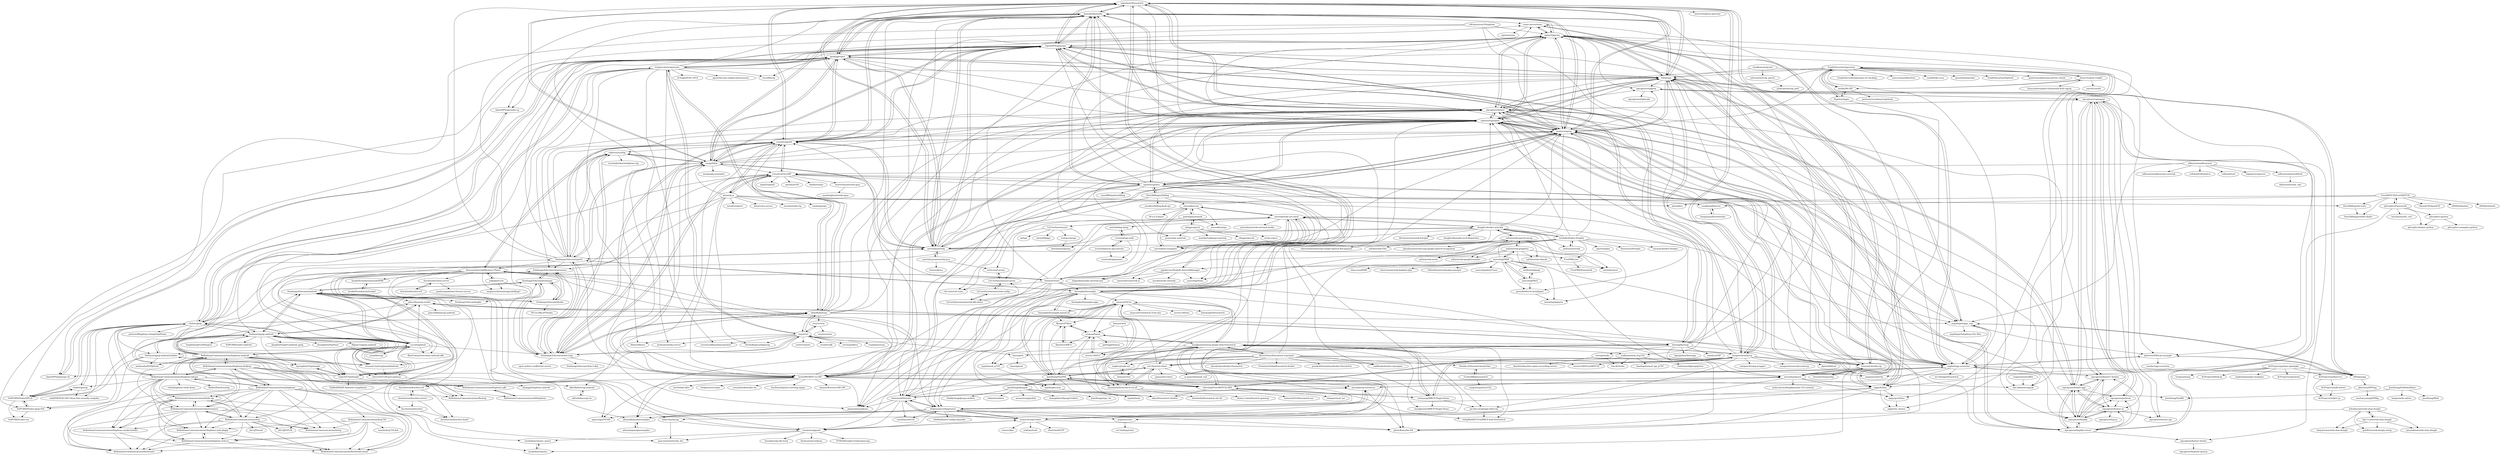 digraph G {
"signalwire/freeswitch" -> "kamailio/kamailio"
"signalwire/freeswitch" -> "OpenSIPS/opensips"
"signalwire/freeswitch" -> "fusionpbx/fusionpbx"
"signalwire/freeswitch" -> "pjsip/pjproject"
"signalwire/freeswitch" -> "versatica/JsSIP"
"signalwire/freeswitch" -> "sipwise/rtpengine"
"signalwire/freeswitch" -> "SIPp/sipp"
"signalwire/freeswitch" -> "freeswitch/sofia-sip"
"signalwire/freeswitch" -> "sipcapture/homer"
"signalwire/freeswitch" -> "asterisk/asterisk"
"signalwire/freeswitch" -> "onsip/SIP.js"
"signalwire/freeswitch" -> "irontec/sngrep"
"signalwire/freeswitch" -> "unispeech/unimrcp"
"signalwire/freeswitch" -> "meetecho/janus-gateway" ["e"=1]
"signalwire/freeswitch" -> "esl-client/esl-client"
"dougbtv/docker-asterisk" -> "dougbtv/kamailio-etcd-dispatcher"
"dougbtv/docker-asterisk" -> "asterisk/node-ari-client"
"dougbtv/docker-asterisk" -> "asterisk/ari-examples"
"dougbtv/docker-asterisk" -> "zaf/asterisk-speech-recog"
"dougbtv/docker-asterisk" -> "ianblenke/docker-rtpengine"
"dougbtv/docker-asterisk" -> "havfo/WEBRTC-to-SIP"
"dougbtv/docker-asterisk" -> "andrius/asterisk"
"dougbtv/docker-asterisk" -> "Brownster/asterisk-freepbx"
"dougbtv/docker-asterisk" -> "tiredofit/docker-freepbx"
"dougbtv/docker-asterisk" -> "ghrst/Kamailio-HA"
"dougbtv/docker-asterisk" -> "sipwise/rtpengine"
"dougbtv/docker-asterisk" -> "irontec/sngrep"
"kamailio/kamailio" -> "sipwise/rtpengine"
"kamailio/kamailio" -> "OpenSIPS/opensips"
"kamailio/kamailio" -> "signalwire/freeswitch"
"kamailio/kamailio" -> "sipcapture/homer"
"kamailio/kamailio" -> "asterisk/asterisk"
"kamailio/kamailio" -> "irontec/sngrep"
"kamailio/kamailio" -> "SIPp/sipp"
"kamailio/kamailio" -> "sippy/rtpproxy"
"kamailio/kamailio" -> "versatica/JsSIP"
"kamailio/kamailio" -> "pjsip/pjproject"
"kamailio/kamailio" -> "onsip/SIP.js"
"kamailio/kamailio" -> "cgrates/cgrates"
"kamailio/kamailio" -> "havfo/WEBRTC-to-SIP"
"kamailio/kamailio" -> "hnimminh/libresbc"
"kamailio/kamailio" -> "sems-server/sems"
"Star2Billing/cdr-stats" -> "Star2Billing/newfies-dialer"
"fozavci/viproy-voipkit" -> "EnableSecurity/sipvicious"
"fozavci/viproy-voipkit" -> "sanvil/vsaudit"
"fozavci/viproy-voipkit" -> "fozavci/metasploit-framework-with-viproy"
"fozavci/viproy-voipkit" -> "meliht/Mr.SIP"
"juha-h/baresip-studio" -> "juha-h/libbaresip-android"
"juha-h/baresip-studio" -> "alfredh/baresip"
"juha-h/baresip-studio" -> "baresip/baresip"
"juha-h/baresip-studio" -> "VoiSmart/pjsip-android"
"i-p-tel/sipdroid" -> "DoubangoTelecom/imsdroid"
"i-p-tel/sipdroid" -> "VoiSmart/pjsip-android"
"i-p-tel/sipdroid" -> "BelledonneCommunications/linphone-android"
"i-p-tel/sipdroid" -> "r3gis3r/CSipSimple"
"i-p-tel/sipdroid" -> "juha-h/baresip-studio"
"i-p-tel/sipdroid" -> "chebur/pjsip"
"i-p-tel/sipdroid" -> "pjsip/pjproject"
"i-p-tel/sipdroid" -> "RestComm/restcomm-android-sdk"
"i-p-tel/sipdroid" -> "DoubangoTelecom/doubango"
"i-p-tel/sipdroid" -> "treasure-lau/Linphone4Android"
"i-p-tel/sipdroid" -> "DoubangoTelecom/sipml5"
"i-p-tel/sipdroid" -> "yixia/librtmp" ["e"=1]
"i-p-tel/sipdroid" -> "VoiSmart/pjsip-android-builder"
"i-p-tel/sipdroid" -> "forever4313/EasyLinphone"
"i-p-tel/sipdroid" -> "DoubangoTelecom/webrtc2sip"
"typefo/mod_g729" -> "typefo/pbx-mon"
"xadhoom/mod_bcg729" -> "typefo/mod_g729"
"xadhoom/mod_bcg729" -> "thehunmonkgroup/jester"
"xadhoom/mod_bcg729" -> "dandugula/mod_ipp_g729"
"xadhoom/mod_bcg729" -> "OrecX/Oreka"
"tiredofit/docker-freepbx" -> "andrius/asterisk"
"tiredofit/docker-freepbx" -> "dougbtv/docker-asterisk"
"tiredofit/docker-freepbx" -> "asterisk/node-ari-client"
"tiredofit/docker-freepbx" -> "flaviostutz/freepbx"
"tiredofit/docker-freepbx" -> "FreePBX/core"
"tiredofit/docker-freepbx" -> "micmay/docker-freepbx"
"tiredofit/docker-freepbx" -> "fonoster/routr"
"tiredofit/docker-freepbx" -> "asterisk/asterisk"
"tiredofit/docker-freepbx" -> "asterisk/ari-examples"
"tiredofit/docker-freepbx" -> "ugoviti/izpbx"
"tiredofit/docker-freepbx" -> "CyCoreSystems/asterisk-k8s-demo"
"tiredofit/docker-freepbx" -> "sipcapture/homer"
"tiredofit/docker-freepbx" -> "sipcapture/heplify-server"
"tiredofit/docker-freepbx" -> "dOpensource/dsiprouter"
"tiredofit/docker-freepbx" -> "irontec/sngrep"
"asterisk/node-ari-client" -> "asterisk/ari-examples"
"asterisk/node-ari-client" -> "asterisk/ari-py"
"asterisk/node-ari-client" -> "pipobscure/NodeJS-AsteriskManager"
"asterisk/node-ari-client" -> "greenfieldtech-nirs/phpari"
"asterisk/node-ari-client" -> "antirek/ding-dong"
"asterisk/node-ari-client" -> "marcelog/Nami"
"asterisk/node-ari-client" -> "danjenkins/node-asterisk-ami"
"asterisk/node-ari-client" -> "dougbtv/docker-asterisk"
"asterisk/node-ari-client" -> "CyCoreSystems/ari"
"asterisk/node-ari-client" -> "asterisk/asterisk-external-media"
"asterisk/node-ari-client" -> "zmarius81/asterisk.io"
"asterisk/node-ari-client" -> "retel-io/ari-proxy"
"englercj/node-esl" -> "shimaore/esl"
"kirm/sip.js" -> "versatica/OverSIP"
"kirm/sip.js" -> "mscdex/sipster"
"kirm/sip.js" -> "versatica/JsSIP"
"kirm/sip.js" -> "StefanKopieczek/gossip" ["e"=1]
"kirm/sip.js" -> "davehorton/drachtio-srf"
"kirm/sip.js" -> "kirm/voice-server"
"kirm/sip.js" -> "mscdex/node-rtp"
"kirm/sip.js" -> "plivo/plivo"
"kirm/sip.js" -> "davehorton/drachtio"
"kirm/sip.js" -> "sippy/b2bua"
"kirm/sip.js" -> "havfo/WEBRTC-to-SIP"
"kirm/sip.js" -> "rainliu/gosips" ["e"=1]
"kirm/sip.js" -> "englercj/node-esl"
"kirm/sip.js" -> "onsip/SIP.js"
"EnableSecurity/sipvicious" -> "Pepelux/sippts"
"EnableSecurity/sipvicious" -> "fozavci/viproy-voipkit"
"EnableSecurity/sipvicious" -> "meliht/Mr.SIP"
"EnableSecurity/sipvicious" -> "EnableSecurity/awesome-rtc-hacking"
"EnableSecurity/sipvicious" -> "irontec/sngrep"
"EnableSecurity/sipvicious" -> "SIPp/sipp"
"EnableSecurity/sipvicious" -> "nils-ohlmeier/sipsak"
"EnableSecurity/sipvicious" -> "sipwise/rtpengine"
"EnableSecurity/sipvicious" -> "rasta-mouse/Sherlock" ["e"=1]
"EnableSecurity/sipvicious" -> "saghul/sipp-scenarios"
"EnableSecurity/sipvicious" -> "sipcapture/homer"
"EnableSecurity/sipvicious" -> "royhills/ike-scan" ["e"=1]
"EnableSecurity/sipvicious" -> "quentinhardy/odat" ["e"=1]
"EnableSecurity/sipvicious" -> "EnableSecurity/tftptheft"
"EnableSecurity/sipvicious" -> "pentestmonkey/unix-privesc-check" ["e"=1]
"CyCoreSystems/ari" -> "CyCoreSystems/ari-proxy"
"CyCoreSystems/ari" -> "ivahaev/amigo"
"CyCoreSystems/ari" -> "heltonmarx/goami"
"CyCoreSystems/ari" -> "zaf/agi"
"CyCoreSystems/ari" -> "rprinz08/pjgo"
"bg111/asterisk-chan-dongle" -> "wdoekes/asterisk-chan-dongle"
"bg111/asterisk-chan-dongle" -> "jstasiak/asterisk-chan-dongle"
"bg111/asterisk-chan-dongle" -> "oleg-krv/asterisk-chan-dongle"
"bg111/asterisk-chan-dongle" -> "grwlf/asterisk-dongle-setup"
"fonoster/routr" -> "sipwise/rtpengine"
"fonoster/routr" -> "irontec/ivozprovider"
"fonoster/routr" -> "hnimminh/libresbc"
"fonoster/routr" -> "sipcapture/homer"
"fonoster/routr" -> "irontec/sngrep"
"fonoster/routr" -> "dOpensource/dsiprouter"
"fonoster/routr" -> "InnovateAsterisk/Browser-Phone"
"fonoster/routr" -> "havfo/WEBRTC-to-SIP"
"fonoster/routr" -> "miconda/sipexer"
"fonoster/routr" -> "kamailio/kamailio"
"fonoster/routr" -> "fusionpbx/fusionpbx"
"fonoster/routr" -> "altanai/kamailioexamples"
"fonoster/routr" -> "cdr-stats/cdr-stats"
"fonoster/routr" -> "asterisk/node-ari-client"
"fonoster/routr" -> "versatica/JsSIP"
"DoubangoTelecom/webrtc2sip" -> "DoubangoTelecom/sipml5"
"DoubangoTelecom/webrtc2sip" -> "DoubangoTelecom/doubango"
"DoubangoTelecom/webrtc2sip" -> "DoubangoTelecom/telepresence"
"DoubangoTelecom/webrtc2sip" -> "versatica/OverSIP"
"DoubangoTelecom/webrtc2sip" -> "DoubangoTelecom/click-2-dial"
"DoubangoTelecom/webrtc2sip" -> "havfo/WEBRTC-to-SIP"
"DoubangoTelecom/webrtc2sip" -> "creytiv/re"
"DoubangoTelecom/webrtc2sip" -> "collecttix/ctxSip"
"DoubangoTelecom/webrtc2sip" -> "onsip/SIP.js"
"DoubangoTelecom/webrtc2sip" -> "sipwise/rtpengine"
"DoubangoTelecom/webrtc2sip" -> "alfredh/baresip"
"DoubangoTelecom/webrtc2sip" -> "versatica/JsSIP"
"DoubangoTelecom/webrtc2sip" -> "open-webrtc-toolkit/owt-server" ["e"=1]
"onsip/SIP.js" -> "versatica/JsSIP"
"onsip/SIP.js" -> "DoubangoTelecom/sipml5"
"onsip/SIP.js" -> "signalwire/freeswitch"
"onsip/SIP.js" -> "kamailio/kamailio"
"onsip/SIP.js" -> "collecttix/ctxSip"
"onsip/SIP.js" -> "sipwise/rtpengine"
"onsip/SIP.js" -> "OpenSIPS/opensips"
"onsip/SIP.js" -> "sipcapture/homer"
"onsip/SIP.js" -> "asterisk/asterisk"
"onsip/SIP.js" -> "DoubangoTelecom/webrtc2sip"
"onsip/SIP.js" -> "pjsip/pjproject"
"onsip/SIP.js" -> "irontec/sngrep"
"onsip/SIP.js" -> "versatica/OverSIP"
"onsip/SIP.js" -> "havfo/WEBRTC-to-SIP"
"onsip/SIP.js" -> "onsip/sipjs-examples"
"SIPp/sipp" -> "saghul/sipp-scenarios"
"SIPp/sipp" -> "irontec/sngrep"
"SIPp/sipp" -> "sipwise/rtpengine"
"SIPp/sipp" -> "sippy/rtpproxy"
"SIPp/sipp" -> "kamailio/kamailio"
"SIPp/sipp" -> "OpenSIPS/opensips"
"SIPp/sipp" -> "mojolingo/sippy_cup"
"SIPp/sipp" -> "sipcapture/homer"
"SIPp/sipp" -> "SIPp/pysipp"
"SIPp/sipp" -> "signalwire/freeswitch"
"SIPp/sipp" -> "pjsip/pjproject"
"SIPp/sipp" -> "pbertera/SIPp-by-example"
"SIPp/sipp" -> "unispeech/unimrcp"
"SIPp/sipp" -> "sipcapture/sipgrep"
"SIPp/sipp" -> "freeswitch/sofia-sip"
"irontec/sngrep" -> "sipcapture/homer"
"irontec/sngrep" -> "sipwise/rtpengine"
"irontec/sngrep" -> "SIPp/sipp"
"irontec/sngrep" -> "kamailio/kamailio"
"irontec/sngrep" -> "OpenSIPS/opensips"
"irontec/sngrep" -> "saghul/sipp-scenarios"
"irontec/sngrep" -> "cgrates/cgrates"
"irontec/sngrep" -> "sippy/rtpproxy"
"irontec/sngrep" -> "asterisk/asterisk"
"irontec/sngrep" -> "mojolingo/sippy_cup"
"irontec/sngrep" -> "irontec/ivozprovider"
"irontec/sngrep" -> "sipcapture/sipgrep"
"irontec/sngrep" -> "miconda/sipexer"
"irontec/sngrep" -> "signalwire/freeswitch"
"irontec/sngrep" -> "versatica/JsSIP"
"fusionpbx/fusionpbx" -> "fusionpbx/fusionpbx-install.sh"
"fusionpbx/fusionpbx" -> "signalwire/freeswitch"
"fusionpbx/fusionpbx" -> "JoneXiong/YouPBX"
"fusionpbx/fusionpbx" -> "nwaycn/FSGui"
"fusionpbx/fusionpbx" -> "irontec/sngrep"
"fusionpbx/fusionpbx" -> "hnimminh/libresbc"
"fusionpbx/fusionpbx" -> "freeswitch/sofia-sip"
"fusionpbx/fusionpbx" -> "dOpensource/dsiprouter"
"fusionpbx/fusionpbx" -> "sipcapture/homer"
"fusionpbx/fusionpbx" -> "irontec/ivozprovider"
"fusionpbx/fusionpbx" -> "fusionpbx/fusionpbx-apps"
"fusionpbx/fusionpbx" -> "gmaruzz/saraphone"
"fusionpbx/fusionpbx" -> "kamailio/kamailio"
"fusionpbx/fusionpbx" -> "DoubangoTelecom/sipml5"
"fusionpbx/fusionpbx" -> "OpenSIPS/opensips"
"pjsip/pjproject" -> "signalwire/freeswitch"
"pjsip/pjproject" -> "OpenSIPS/opensips"
"pjsip/pjproject" -> "kamailio/kamailio"
"pjsip/pjproject" -> "baresip/baresip"
"pjsip/pjproject" -> "SIPp/sipp"
"pjsip/pjproject" -> "resiprocate/resiprocate"
"pjsip/pjproject" -> "asterisk/asterisk"
"pjsip/pjproject" -> "cisco/libsrtp" ["e"=1]
"pjsip/pjproject" -> "sippy/rtpproxy"
"pjsip/pjproject" -> "sipwise/rtpengine"
"pjsip/pjproject" -> "irontec/sngrep"
"pjsip/pjproject" -> "onsip/SIP.js"
"pjsip/pjproject" -> "VoiSmart/pjsip-android"
"pjsip/pjproject" -> "versatica/JsSIP"
"pjsip/pjproject" -> "chebur/pjsip"
"sippy/b2bua" -> "sippy/rtpproxy"
"sippy/b2bua" -> "sippy/go-b2bua"
"sippy/b2bua" -> "sippy/rtp_cluster"
"sippy/b2bua" -> "ghrst/Kamailio-HA"
"sippy/b2bua" -> "altanai/kamailioexamples"
"sippy/b2bua" -> "sipwise/rtpengine"
"sippy/b2bua" -> "sems-server/sems"
"sippy/b2bua" -> "dOpensource/dsiprouter"
"sippy/rtpproxy" -> "sippy/b2bua"
"sippy/rtpproxy" -> "sipwise/rtpengine"
"sippy/rtpproxy" -> "sippy/rtp_cluster"
"sippy/rtpproxy" -> "sems-server/sems"
"sippy/rtpproxy" -> "OpenSIPS/opensips"
"sippy/rtpproxy" -> "SIPp/sipp"
"sippy/rtpproxy" -> "OpenSIPS/opensips-cp"
"sippy/rtpproxy" -> "kamailio/kamailio"
"sippy/rtpproxy" -> "sippy/go-b2bua"
"sippy/rtpproxy" -> "sipcapture/sipgrep"
"sippy/rtpproxy" -> "irontec/sngrep"
"sippy/rtpproxy" -> "nils-ohlmeier/sipsak"
"sippy/rtpproxy" -> "saghul/sipp-scenarios"
"sippy/rtpproxy" -> "sipcapture/homer"
"sippy/rtpproxy" -> "ghrst/Kamailio-HA"
"baresip/baresip" -> "baresip/re"
"baresip/baresip" -> "pjsip/pjproject"
"baresip/baresip" -> "miconda/sipexer"
"baresip/baresip" -> "sipwise/rtpengine"
"baresip/baresip" -> "juha-h/baresip-studio"
"baresip/baresip" -> "miconda/sip-resources"
"baresip/baresip" -> "creytiv/re"
"baresip/baresip" -> "SIPp/sipp"
"baresip/baresip" -> "tomek-o/tSIP"
"baresip/baresip" -> "hnimminh/libresbc"
"baresip/baresip" -> "voiceip/oreka"
"baresip/baresip" -> "freeswitch/sofia-sip"
"baresip/baresip" -> "kamailio/kamailio"
"baresip/baresip" -> "irontec/sngrep"
"baresip/baresip" -> "OpenJarbas/baresipy"
"creytiv/re" -> "creytiv/rem"
"creytiv/re" -> "alfredh/baresip"
"creytiv/re" -> "baresip/re"
"creytiv/re" -> "DoubangoTelecom/webrtc2sip"
"creytiv/re" -> "rawrtc/rawrtc" ["e"=1]
"creytiv/re" -> "j0r1/JRTPLIB" ["e"=1]
"creytiv/re" -> "resiprocate/resiprocate"
"creytiv/re" -> "ireader/sdk" ["e"=1]
"creytiv/re" -> "baresip/baresip"
"creytiv/re" -> "libnice/libnice" ["e"=1]
"creytiv/re" -> "medooze/media-server" ["e"=1]
"creytiv/re" -> "StefanKopieczek/gossip" ["e"=1]
"creytiv/re" -> "str2num/libice" ["e"=1]
"creytiv/re" -> "sctplab/usrsctp" ["e"=1]
"creytiv/re" -> "versatica/libmediasoupclient" ["e"=1]
"freeswitch/sofia-sip" -> "freeswitch/spandsp"
"freeswitch/sofia-sip" -> "OpenSIPS/opensips-cli"
"freeswitch/sofia-sip" -> "miconda/sipexer"
"freeswitch/sofia-sip" -> "signalwire/freeswitch"
"AGProjects/sylkserver" -> "AGProjects/sylk-webrtc"
"AGProjects/sylkserver" -> "AGProjects/sylkrtc.js"
"OpenSIPS/opensips" -> "kamailio/kamailio"
"OpenSIPS/opensips" -> "sipwise/rtpengine"
"OpenSIPS/opensips" -> "sippy/rtpproxy"
"OpenSIPS/opensips" -> "signalwire/freeswitch"
"OpenSIPS/opensips" -> "SIPp/sipp"
"OpenSIPS/opensips" -> "pjsip/pjproject"
"OpenSIPS/opensips" -> "irontec/sngrep"
"OpenSIPS/opensips" -> "OpenSIPS/opensips-cp"
"OpenSIPS/opensips" -> "sipcapture/homer"
"OpenSIPS/opensips" -> "OpenSIPS/opensips-cli"
"OpenSIPS/opensips" -> "asterisk/asterisk"
"OpenSIPS/opensips" -> "versatica/JsSIP"
"OpenSIPS/opensips" -> "onsip/SIP.js"
"OpenSIPS/opensips" -> "unispeech/unimrcp"
"OpenSIPS/opensips" -> "freeswitch/sofia-sip"
"altanai/kamailioexamples" -> "altanai/opensipsexamples"
"drachtio/drachtio-server" -> "drachtio/drachtio-srf"
"drachtio/drachtio-server" -> "jambonz/jambonz-feature-server"
"versatica/JsSIP" -> "onsip/SIP.js"
"versatica/JsSIP" -> "DoubangoTelecom/sipml5"
"versatica/JsSIP" -> "versatica/OverSIP"
"versatica/JsSIP" -> "kamailio/kamailio"
"versatica/JsSIP" -> "signalwire/freeswitch"
"versatica/JsSIP" -> "irontec/sngrep"
"versatica/JsSIP" -> "OpenSIPS/opensips"
"versatica/JsSIP" -> "sipwise/rtpengine"
"versatica/JsSIP" -> "asterisk/asterisk"
"versatica/JsSIP" -> "kirm/sip.js"
"versatica/JsSIP" -> "sipcapture/homer"
"versatica/JsSIP" -> "pjsip/pjproject"
"versatica/JsSIP" -> "havfo/WEBRTC-to-SIP"
"versatica/JsSIP" -> "DoubangoTelecom/webrtc2sip"
"versatica/JsSIP" -> "collecttix/ctxSip"
"meliht/Mr.SIP" -> "Pepelux/sippts"
"meliht/Mr.SIP" -> "EnableSecurity/sipvicious"
"meliht/Mr.SIP" -> "pentesteracademy/voipshark"
"meliht/Mr.SIP" -> "fozavci/viproy-voipkit"
"sipcapture/homer" -> "irontec/sngrep"
"sipcapture/homer" -> "sipcapture/homer-app"
"sipcapture/homer" -> "sipwise/rtpengine"
"sipcapture/homer" -> "sipcapture/heplify-server"
"sipcapture/homer" -> "kamailio/kamailio"
"sipcapture/homer" -> "sipcapture/captagent"
"sipcapture/homer" -> "sipcapture/heplify"
"sipcapture/homer" -> "SIPp/sipp"
"sipcapture/homer" -> "OpenSIPS/opensips"
"sipcapture/homer" -> "sipcapture/homer7-docker"
"sipcapture/homer" -> "signalwire/freeswitch"
"sipcapture/homer" -> "sippy/rtpproxy"
"sipcapture/homer" -> "cgrates/cgrates"
"sipcapture/homer" -> "havfo/WEBRTC-to-SIP"
"sipcapture/homer" -> "sipcapture/sipgrep"
"sipcapture/homer-app" -> "sipcapture/heplify-server"
"sipcapture/homer-app" -> "sipcapture/heplify"
"sipcapture/homer-app" -> "sipcapture/homer-ui"
"sipcapture/homer-app" -> "sipcapture/homer7-docker"
"sipcapture/homer-app" -> "sipcapture/captagent"
"sipcapture/homer-app" -> "sipcapture/paStash"
"sipcapture/homer-app" -> "sipcapture/homer"
"sipcapture/paStash" -> "sipcapture/homer-ui"
"sipcapture/paStash" -> "sipcapture/captagent"
"sipcapture/sipgrep" -> "sipcapture/rtpbreakr"
"sipcapture/sipgrep" -> "sipcapture/captagent"
"sipcapture/sipgrep" -> "sipcapture/homer-api"
"Pepelux/sippts" -> "meliht/Mr.SIP"
"Pepelux/sippts" -> "EnableSecurity/sipvicious"
"Pepelux/sippts" -> "miconda/sipexer"
"asterisk/asterisk" -> "kamailio/kamailio"
"asterisk/asterisk" -> "irontec/sngrep"
"asterisk/asterisk" -> "signalwire/freeswitch"
"asterisk/asterisk" -> "OpenSIPS/opensips"
"asterisk/asterisk" -> "sipwise/rtpengine"
"asterisk/asterisk" -> "pjsip/pjproject"
"asterisk/asterisk" -> "sipcapture/homer"
"asterisk/asterisk" -> "versatica/JsSIP"
"asterisk/asterisk" -> "onsip/SIP.js"
"asterisk/asterisk" -> "asterisk-java/asterisk-java"
"asterisk/asterisk" -> "SIPp/sipp"
"asterisk/asterisk" -> "dougbtv/docker-asterisk"
"asterisk/asterisk" -> "asterisk/node-ari-client"
"asterisk/asterisk" -> "DoubangoTelecom/sipml5"
"asterisk/asterisk" -> "FreePBX/core"
"BelledonneCommunications/linphone-android" -> "BelledonneCommunications/linphone-iphone"
"BelledonneCommunications/linphone-android" -> "BelledonneCommunications/linphone"
"BelledonneCommunications/linphone-android" -> "BelledonneCommunications/linphone-desktop"
"BelledonneCommunications/linphone-android" -> "treasure-lau/Linphone4Android"
"BelledonneCommunications/linphone-android" -> "i-p-tel/sipdroid"
"BelledonneCommunications/linphone-android" -> "forever4313/EasyLinphone"
"BelledonneCommunications/linphone-android" -> "VoiSmart/pjsip-android"
"BelledonneCommunications/linphone-android" -> "BelledonneCommunications/linphone-sdk"
"BelledonneCommunications/linphone-android" -> "pjsip/pjproject"
"BelledonneCommunications/linphone-android" -> "r3gis3r/CSipSimple"
"BelledonneCommunications/linphone-android" -> "DoubangoTelecom/imsdroid"
"BelledonneCommunications/linphone-android" -> "BelledonneCommunications/flexisip"
"BelledonneCommunications/linphone-android" -> "BelledonneCommunications/mediastreamer2"
"BelledonneCommunications/linphone-android" -> "BelledonneCommunications/belle-sip"
"BelledonneCommunications/linphone-android" -> "juha-h/baresip-studio"
"miconda/sip-resources" -> "miconda/sipexer"
"miconda/sip-resources" -> "ghrst/Kamailio-HA"
"miconda/sip-resources" -> "hnimminh/libresbc"
"miconda/sip-resources" -> "dOpensource/dsiprouter"
"nwaycn/FSGui" -> "JoneXiong/YouPBX"
"nwaycn/FSGui" -> "nwaycn/FreeSwitch-Train-doc"
"nwaycn/FSGui" -> "flymote/FSlmx"
"nwaycn/FSGui" -> "typefo/mod_g729"
"nwaycn/FSGui" -> "srsman/lemon"
"nwaycn/FSGui" -> "seven1240/xui"
"nwaycn/FSGui" -> "fusionpbx/fusionpbx-install.sh"
"nwaycn/FSGui" -> "typefo/pbx-mon"
"nwaycn/FSGui" -> "lishulongVI/freeswitch"
"nwaycn/FSGui" -> "cdevelop/FreeSWITCH-ASR"
"nwaycn/FSGui" -> "wangkaisine/mrcp-plugin-with-freeswitch"
"plivo/plivoframework" -> "FreeSWITCH/FreeSWITCH"
"plivo/plivoframework" -> "plivo/plivohelper-python"
"plivo/plivoframework" -> "plivo/plivo-python"
"plivo/plivoframework" -> "sangoma/switchy"
"plivo/plivoframework" -> "intralanman/fs_curl"
"tmakkonen/sipcmd" -> "jchavanton/voip_patrol"
"tmakkonen/sipcmd" -> "pbertera/SIPp-by-example"
"tmakkonen/sipcmd" -> "SIPp/sipp"
"FreeSWITCH/FreeSWITCH" -> "plivo/plivoframework"
"FreeSWITCH/FreeSWITCH" -> "Star2Billing/cdr-stats"
"FreeSWITCH/FreeSWITCH" -> "vangberg/librevox"
"FreeSWITCH/FreeSWITCH" -> "OpenACD/OpenACD"
"FreeSWITCH/FreeSWITCH" -> "plivo/plivo"
"FreeSWITCH/FreeSWITCH" -> "Star2Billing/newfies-dialer"
"FreeSWITCH/FreeSWITCH" -> "2600hz/bluebox"
"FreeSWITCH/FreeSWITCH" -> "2600hz/whistle"
"r3gis3r/CSipSimple" -> "tqcenglish/CSipSimple"
"r3gis3r/CSipSimple" -> "VoiSmart/pjsip-android"
"r3gis3r/CSipSimple" -> "VoiSmart/pjsip-android-builder"
"r3gis3r/CSipSimple" -> "TakWolf/PJSIP-Android-Compilation"
"r3gis3r/CSipSimple" -> "i-p-tel/sipdroid"
"r3gis3r/CSipSimple" -> "DoubangoTelecom/imsdroid"
"r3gis3r/CSipSimple" -> "DoubangoTelecom/telepresence"
"r3gis3r/CSipSimple" -> "alfredh/baresip-android"
"shimaore/esl" -> "englercj/node-esl"
"JoneXiong/DjangoX" -> "JoneXiong/YouPBX"
"JoneXiong/DjangoX" -> "JoneXiong/YouMd"
"JoneXiong/DjangoX" -> "sshwsfc/xadmin" ["e"=1]
"JoneXiong/DjangoX" -> "meanstrong/pydelo" ["e"=1]
"JoneXiong/DjangoX" -> "zhangfisher/DjangoUeditor" ["e"=1]
"JoneXiong/DjangoX" -> "JoneXiong/oejia_wx" ["e"=1]
"JoneXiong/DjangoX" -> "HaddyYang/django-ueditor" ["e"=1]
"mikopbx/Core" -> "roramirez/qpanel"
"mikopbx/Core" -> "InnovateAsterisk/Browser-Phone"
"mikopbx/Core" -> "magnussolution/magnusbilling7"
"roramirez/qpanel" -> "staskobzar/amiws_queue"
"roramirez/qpanel" -> "dOpensource/dsiprouter"
"roramirez/qpanel" -> "litnimax/astconfman"
"roramirez/qpanel" -> "pascomnet/asterisk_sbr"
"roramirez/qpanel" -> "POSSA/freepbx-trunk-balancing"
"roramirez/qpanel" -> "irontec/ivozprovider"
"roramirez/qpanel" -> "kwanko/voip-elk-stack"
"treasure-lau/Linphone4Android" -> "forever4313/EasyLinphone"
"treasure-lau/Linphone4Android" -> "BelledonneCommunications/linphone-android"
"treasure-lau/Linphone4Android" -> "VoiSmart/pjsip-android"
"srsman/lemon" -> "flymote/FSlmx"
"srsman/lemon" -> "seven1240/CC"
"srsman/lemon" -> "flymote/LMXCC"
"srsman/lemon" -> "jiafenggit/lemon"
"srsman/lemon" -> "wangkaisine/mrcp-plugin-with-freeswitch"
"srsman/lemon" -> "wkyo/freeswitch-chatbot"
"forever4313/EasyLinphone" -> "zhanggx/linphone-android"
"wdoekes/asterisk-chan-dongle" -> "bg111/asterisk-chan-dongle"
"wdoekes/asterisk-chan-dongle" -> "oleg-krv/asterisk-chan-dongle"
"wdoekes/asterisk-chan-dongle" -> "grwlf/asterisk-dongle-setup"
"wdoekes/asterisk-chan-dongle" -> "jstasiak/asterisk-chan-dongle"
"wdoekes/asterisk-chan-dongle" -> "Infactum/tg2sip"
"DoubangoTelecom/sipml5" -> "onsip/SIP.js"
"DoubangoTelecom/sipml5" -> "versatica/JsSIP"
"DoubangoTelecom/sipml5" -> "DoubangoTelecom/webrtc2sip"
"DoubangoTelecom/sipml5" -> "collecttix/ctxSip"
"DoubangoTelecom/sipml5" -> "fusionpbx/fusionpbx"
"DoubangoTelecom/sipml5" -> "havfo/WEBRTC-to-SIP"
"DoubangoTelecom/sipml5" -> "kamailio/kamailio"
"DoubangoTelecom/sipml5" -> "asterisk/asterisk"
"DoubangoTelecom/sipml5" -> "irontec/sngrep"
"DoubangoTelecom/sipml5" -> "signalwire/freeswitch"
"DoubangoTelecom/sipml5" -> "sipcapture/homer"
"DoubangoTelecom/sipml5" -> "DoubangoTelecom/telepresence"
"DoubangoTelecom/sipml5" -> "InnovateAsterisk/Browser-Phone"
"DoubangoTelecom/sipml5" -> "OpenSIPS/opensips"
"DoubangoTelecom/sipml5" -> "sipwise/rtpengine"
"InnovateAsterisk/Browser-Phone" -> "dOpensource/dsiprouter"
"InnovateAsterisk/Browser-Phone" -> "collecttix/ctxSip"
"InnovateAsterisk/Browser-Phone" -> "gmaruzz/saraphone"
"InnovateAsterisk/Browser-Phone" -> "mikopbx/Core"
"InnovateAsterisk/Browser-Phone" -> "hnimminh/libresbc"
"InnovateAsterisk/Browser-Phone" -> "roramirez/qpanel"
"InnovateAsterisk/Browser-Phone" -> "fonoster/routr"
"InnovateAsterisk/Browser-Phone" -> "magnussolution/magnusbilling7"
"InnovateAsterisk/Browser-Phone" -> "staskobzar/amiws"
"InnovateAsterisk/Browser-Phone" -> "altanai/kamailioexamples"
"InnovateAsterisk/Browser-Phone" -> "staskobzar/amiws_queue"
"InnovateAsterisk/Browser-Phone" -> "IssabelFoundation/issabelPBX"
"InnovateAsterisk/Browser-Phone" -> "Infactum/tg2sip"
"InnovateAsterisk/Browser-Phone" -> "drachtio/drachtio-server"
"InnovateAsterisk/Browser-Phone" -> "openvoips/OV500"
"collecttix/ctxSip" -> "DoubangoTelecom/sipml5"
"collecttix/ctxSip" -> "InnovateAsterisk/Browser-Phone"
"collecttix/ctxSip" -> "onsip/SIP.js"
"collecttix/ctxSip" -> "gmaruzz/saraphone"
"collecttix/ctxSip" -> "DoubangoTelecom/webrtc2sip"
"collecttix/ctxSip" -> "havfo/WEBRTC-to-SIP"
"collecttix/ctxSip" -> "ricardojlrufino/webphone-sip"
"unispeech/unimrcp" -> "cotinyang/MRCP-Plugin-Demo"
"unispeech/unimrcp" -> "wangkaisine/mrcp-plugin-with-freeswitch"
"unispeech/unimrcp" -> "cdevelop/FreeSWITCH-ASR"
"unispeech/unimrcp" -> "unispeech/swig-wrapper"
"unispeech/unimrcp" -> "unispeech/asterisk-unimrcp"
"unispeech/unimrcp" -> "dpirch/libfvad" ["e"=1]
"unispeech/unimrcp" -> "esl-client/esl-client"
"unispeech/unimrcp" -> "freeswitch/sofia-sip"
"unispeech/unimrcp" -> "SIPp/sipp"
"unispeech/unimrcp" -> "signalwire/freeswitch"
"unispeech/unimrcp" -> "OpenSIPS/opensips"
"unispeech/unimrcp" -> "sippy/rtpproxy"
"unispeech/unimrcp" -> "jin-biao-wu/plugin-Alirecog"
"unispeech/unimrcp" -> "seven1240/FreeSWITCH"
"unispeech/unimrcp" -> "sipwise/rtpengine"
"DoubangoTelecom/imsdroid" -> "DoubangoTelecom/doubango"
"DoubangoTelecom/imsdroid" -> "DoubangoTelecom/idoubs"
"DoubangoTelecom/imsdroid" -> "i-p-tel/sipdroid"
"DoubangoTelecom/imsdroid" -> "VoiSmart/pjsip-android"
"DoubangoTelecom/imsdroid" -> "DoubangoTelecom/boghe"
"DoubangoTelecom/imsdroid" -> "RestComm/restcomm-android-sdk"
"DoubangoTelecom/imsdroid" -> "treasure-lau/Linphone4Android"
"DoubangoTelecom/imsdroid" -> "DoubangoTelecom/telepresence"
"DoubangoTelecom/imsdroid" -> "r3gis3r/CSipSimple"
"DoubangoTelecom/imsdroid" -> "juha-h/baresip-studio"
"resiprocate/resiprocate" -> "pjsip/pjproject"
"resiprocate/resiprocate" -> "cisco/libsrtp" ["e"=1]
"resiprocate/resiprocate" -> "OpenSIPS/opensips"
"resiprocate/resiprocate" -> "kamailio/kamailio"
"resiprocate/resiprocate" -> "creytiv/re"
"resiprocate/resiprocate" -> "libnice/libnice" ["e"=1]
"resiprocate/resiprocate" -> "medooze/media-server" ["e"=1]
"resiprocate/resiprocate" -> "alfredh/baresip"
"resiprocate/resiprocate" -> "SIPp/sipp"
"resiprocate/resiprocate" -> "chebur/pjsip"
"resiprocate/resiprocate" -> "opentelecoms-org/jscommunicator"
"resiprocate/resiprocate" -> "Zi-lu/gb28181-2016" ["e"=1]
"resiprocate/resiprocate" -> "versatica/libmediasoupclient" ["e"=1]
"resiprocate/resiprocate" -> "DoubangoTelecom/telepresence"
"resiprocate/resiprocate" -> "DoubangoTelecom/webrtc2sip"
"typefo/pbx-mon" -> "typefo/lamb"
"zhouhailin/freeswitch-esl-all" -> "esl-client/esl-client"
"zhouhailin/freeswitch-esl-all" -> "Atoms-Cat/softswitch-gateway"
"zhouhailin/freeswitch-esl-all" -> "zhouhailin/freeswitch-cdr-all"
"zhouhailin/freeswitch-esl-all" -> "JoneXiong/YouPBX"
"JoneXiong/YouPBX" -> "wangkaisine/mrcp-plugin-with-freeswitch"
"JoneXiong/YouPBX" -> "nwaycn/FSGui"
"JoneXiong/YouPBX" -> "cdevelop/FreeSWITCH-ASR"
"JoneXiong/YouPBX" -> "flymote/FSlmx"
"JoneXiong/YouPBX" -> "esl-client/esl-client"
"JoneXiong/YouPBX" -> "zhouhailin/freeswitch-esl-all"
"JoneXiong/YouPBX" -> "JoneXiong/DjangoX"
"JoneXiong/YouPBX" -> "srsman/lemon"
"JoneXiong/YouPBX" -> "fusionpbx/fusionpbx"
"JoneXiong/YouPBX" -> "wkyo/freeswitch-chatbot"
"JoneXiong/YouPBX" -> "typefo/pbx-mon"
"esl-client/esl-client" -> "zhouhailin/freeswitch-esl-all"
"esl-client/esl-client" -> "JoneXiong/YouPBX"
"esl-client/esl-client" -> "cdevelop/FreeSWITCH-ASR"
"esl-client/esl-client" -> "nwaycn/FSGui"
"esl-client/esl-client" -> "yjmyzz/esl-client"
"esl-client/esl-client" -> "unispeech/unimrcp"
"esl-client/esl-client" -> "zc-passerby/mod_vad"
"EvoluxBR/greenswitch" -> "friends-of-freeswitch/switchio"
"EvoluxBR/greenswitch" -> "sangoma/python-ESL"
"cdevelop/FreeSWITCH-ASR" -> "wangkaisine/mrcp-plugin-with-freeswitch"
"cdevelop/FreeSWITCH-ASR" -> "cotinyang/MRCP-Plugin-Demo"
"cdevelop/FreeSWITCH-ASR" -> "telegant/mod_asr"
"cdevelop/FreeSWITCH-ASR" -> "JoneXiong/YouPBX"
"cdevelop/FreeSWITCH-ASR" -> "unispeech/unimrcp"
"cdevelop/FreeSWITCH-ASR" -> "reSipWebRTC/UniMRCP-with-freeswitch"
"cdevelop/FreeSWITCH-ASR" -> "lionsoul2014/freeswitch-asr"
"cdevelop/FreeSWITCH-ASR" -> "nwaycn/FSGui"
"cdevelop/FreeSWITCH-ASR" -> "wkyo/freeswitch-chatbot"
"zaf/asterisk-googletts" -> "zaf/asterisk-speech-recog"
"zaf/asterisk-googletts" -> "zaf/asterisk-mstts"
"zaf/asterisk-googletts" -> "antirek/voicer"
"zaf/asterisk-googletts" -> "zaf/asterisk-googletranslate"
"zaf/asterisk-googletts" -> "welltime/phpagi"
"zaf/asterisk-googletts" -> "zaf/Asterisk-eSpeak"
"zaf/asterisk-googletts" -> "marcelog/PAMI"
"miconda/sipexer" -> "miconda/sip-resources"
"miconda/sipexer" -> "nickvsnetworking/kamailio-101-tutorial"
"miconda/sipexer" -> "nils-ohlmeier/sipsak"
"miconda/sipexer" -> "asipto/siremis"
"miconda/sipexer" -> "sipwise/rtpengine"
"miconda/sipexer" -> "sippy/go-b2bua"
"saghul/sipp-scenarios" -> "SIPp/sipp"
"saghul/sipp-scenarios" -> "pbertera/SIPp-by-example"
"saghul/sipp-scenarios" -> "mojolingo/sippy_cup"
"saghul/sipp-scenarios" -> "SIPp/pysipp"
"saghul/sipp-scenarios" -> "havfo/WEBRTC-to-SIP"
"saghul/sipp-scenarios" -> "irontec/sngrep"
"saghul/sipp-scenarios" -> "sipwise/rtpengine"
"saghul/sipp-scenarios" -> "os11k/sipp2freeswitch"
"saghul/sipp-scenarios" -> "nils-ohlmeier/sipsak"
"saghul/sipp-scenarios" -> "sippy/rtpproxy"
"saghul/sipp-scenarios" -> "sipcapture/homer7-docker"
"saghul/sipp-scenarios" -> "sippy/b2bua"
"saghul/sipp-scenarios" -> "miconda/sipexer"
"saghul/sipp-scenarios" -> "sems-server/sems"
"saghul/sipp-scenarios" -> "gmaruzz/saraphone"
"adhearsion/adhearsion" -> "mojolingo/sippy_cup"
"adhearsion/adhearsion" -> "adhearsion/punchblock"
"adhearsion/adhearsion" -> "adhearsion/adhearsion-asterisk"
"adhearsion/adhearsion" -> "versatica/OverSIP"
"adhearsion/adhearsion" -> "celluloid/celluloid-io" ["e"=1]
"adhearsion/adhearsion" -> "celluloid/reel" ["e"=1]
"adhearsion/adhearsion" -> "highgroove/grocer" ["e"=1]
"OpenSIPS/opensips-cp" -> "OpenSIPS/opensips-cli"
"seven1240/CC" -> "srsman/lemon"
"64characters/Telephone" -> "xadhoom/mod_bcg729"
"64characters/Telephone" -> "VoIPGRID/Vialer-pjsip-iOS"
"64characters/Telephone" -> "sippy/rtpproxy"
"64characters/Telephone" -> "VoIPGRID/VialerSIPLib"
"64characters/Telephone" -> "irontec/sngrep"
"fusionpbx/fusionpbx-install.sh" -> "flymote/FSlmx"
"fusionpbx/fusionpbx-install.sh" -> "fusionpbx/fusionpbx"
"DoubangoTelecom/idoubs" -> "DoubangoTelecom/doubango"
"DoubangoTelecom/idoubs" -> "DoubangoTelecom/imsdroid"
"DoubangoTelecom/idoubs" -> "NULLGIRL/ZYDoubs"
"DoubangoTelecom/idoubs" -> "DoubangoTelecom/telepresence"
"andrius/asterisk" -> "tiredofit/docker-freepbx"
"DoubangoTelecom/doubango" -> "DoubangoTelecom/idoubs"
"DoubangoTelecom/doubango" -> "DoubangoTelecom/imsdroid"
"DoubangoTelecom/doubango" -> "DoubangoTelecom/telepresence"
"DoubangoTelecom/doubango" -> "DoubangoTelecom/webrtc2sip"
"DoubangoTelecom/doubango" -> "DoubangoTelecom/boghe"
"VoiSmart/pjsip-android-builder" -> "VoiSmart/pjsip-android"
"VoiSmart/pjsip-android-builder" -> "VoIPGRID/VialerSIPLib"
"VoiSmart/pjsip-android-builder" -> "mahmudur85/PjDroid"
"VoiSmart/pjsip-android-builder" -> "VoIPGRID/Vialer-pjsip-iOS"
"VoiSmart/pjsip-android-builder" -> "tqcenglish/CSipSimple"
"BetterVoice/freeswitch-container" -> "kovalyshyn/docker-freeswitch"
"BetterVoice/freeswitch-container" -> "shimaore/esl"
"BetterVoice/freeswitch-container" -> "wangkaisine/mrcp-plugin-with-freeswitch"
"BetterVoice/freeswitch-container" -> "esl-client/esl-client"
"BetterVoice/freeswitch-container" -> "sipwise/rtpengine"
"BetterVoice/freeswitch-container" -> "cotinyang/MRCP-Plugin-Demo"
"BetterVoice/freeswitch-container" -> "PremiereGlobal/freeswitch-docker"
"BetterVoice/freeswitch-container" -> "seven1240/FreeSWITCH"
"BetterVoice/freeswitch-container" -> "englercj/node-esl"
"BetterVoice/freeswitch-container" -> "friends-of-freeswitch/switchio"
"BetterVoice/freeswitch-container" -> "ianblenke/docker-rtpengine"
"BetterVoice/freeswitch-container" -> "praekeltfoundation/docker-freeswitch"
"BetterVoice/freeswitch-container" -> "saghul/sipp-scenarios"
"BetterVoice/freeswitch-container" -> "zhouhailin/freeswitch-esl-all"
"CyCoreSystems/asterisk-k8s-demo" -> "CyCoreSystems/asterisk-config"
"CyCoreSystems/asterisk-k8s-demo" -> "CyCoreSystems/ari-proxy"
"gawel/panoramisk" -> "asterisk/ari-py"
"gawel/panoramisk" -> "asterisk/starpy"
"gawel/panoramisk" -> "rdegges/pyst2"
"gawel/panoramisk" -> "pascomnet/asterisk_sbr"
"voiceip/oreka" -> "OrecX/Oreka"
"voiceip/oreka" -> "drachtio/drachtio-siprec-recording-server"
"cgrates/cgrates" -> "sipwise/rtpengine"
"cgrates/cgrates" -> "irontec/sngrep"
"cgrates/cgrates" -> "mwolff44/pyfreebilling"
"cgrates/cgrates" -> "gmaruzz/saraphone"
"cgrates/cgrates" -> "irontec/ivozprovider"
"cgrates/cgrates" -> "havfo/WEBRTC-to-SIP"
"cgrates/cgrates" -> "sipcapture/homer"
"cgrates/cgrates" -> "dOpensource/dsiprouter"
"cgrates/cgrates" -> "sipcapture/heplify"
"cgrates/cgrates" -> "sippy/rtpproxy"
"cgrates/cgrates" -> "mojolingo/sippy_cup"
"cgrates/cgrates" -> "cdr-stats/cdr-stats"
"cgrates/cgrates" -> "Star2Billing/a2billing"
"cgrates/cgrates" -> "kamailio/kamailio"
"cgrates/cgrates" -> "versatica/OverSIP"
"BelledonneCommunications/ortp" -> "BelledonneCommunications/mediastreamer2"
"BelledonneCommunications/ortp" -> "BelledonneCommunications/bzrtp"
"BelledonneCommunications/ortp" -> "BelledonneCommunications/belle-sip"
"BelledonneCommunications/ortp" -> "BelledonneCommunications/firebreath"
"BelledonneCommunications/ortp" -> "BelledonneCommunications/firebreath-boost"
"BelledonneCommunications/ortp" -> "j0r1/JRTPLIB" ["e"=1]
"BelledonneCommunications/ortp" -> "BelledonneCommunications/linphone-web-plugin"
"BelledonneCommunications/ortp" -> "BelledonneCommunications/linphone-web-ui"
"BelledonneCommunications/ortp" -> "BelledonneCommunications/linphone-cmake-builder"
"BelledonneCommunications/ortp" -> "j0r1/JThread" ["e"=1]
"asterisk/ari-py" -> "asterisk/ari-examples"
"asterisk/ari-py" -> "asterisk/starpy"
"asterisk/ari-py" -> "M-o-a-T/aioari"
"asterisk/ari-py" -> "gawel/panoramisk"
"asterisk/ari-py" -> "asterisk/node-ari-client"
"asterisk/ari-py" -> "jeansch/py-asterisk"
"BelledonneCommunications/linphone-iphone" -> "BelledonneCommunications/linphone"
"BelledonneCommunications/linphone-iphone" -> "BelledonneCommunications/linphone-android"
"BelledonneCommunications/linphone-iphone" -> "BelledonneCommunications/linphone-desktop"
"BelledonneCommunications/linphone-iphone" -> "BelledonneCommunications/flexisip"
"BelledonneCommunications/linphone-iphone" -> "cwliu/linphone-swift-demo"
"BelledonneCommunications/linphone-iphone" -> "chakrit/gossip"
"BelledonneCommunications/linphone-iphone" -> "BelledonneCommunications/mediastreamer2"
"BelledonneCommunications/linphone-iphone" -> "chebur/pjsip"
"BelledonneCommunications/linphone-iphone" -> "BelledonneCommunications/belle-sip"
"BelledonneCommunications/linphone-iphone" -> "WellerZhao/EasySip"
"BelledonneCommunications/linphone-iphone" -> "BelledonneCommunications/linphone-web-plugin"
"BelledonneCommunications/linphone-iphone" -> "BelledonneCommunications/linphone-web-ui"
"BelledonneCommunications/linphone-iphone" -> "BelledonneCommunications/linphone-sdk"
"BelledonneCommunications/linphone-iphone" -> "BelledonneCommunications/linphone-cmake-builder"
"BelledonneCommunications/linphone-iphone" -> "BelledonneCommunications/ortp"
"alfredh/baresip" -> "creytiv/re"
"alfredh/baresip" -> "juha-h/baresip-studio"
"alfredh/baresip" -> "creytiv/rem"
"alfredh/baresip" -> "sipwise/rtpengine"
"alfredh/baresip" -> "alfredh/baresip-android"
"alfredh/baresip" -> "versatica/OverSIP"
"alfredh/baresip" -> "SIPp/sipp"
"alfredh/baresip" -> "saghul/sipp-scenarios"
"alfredh/baresip" -> "kamailio/kamailio"
"alfredh/baresip" -> "chebur/pjsip"
"alfredh/baresip" -> "DoubangoTelecom/webrtc2sip"
"alfredh/baresip" -> "resiprocate/resiprocate"
"alfredh/baresip" -> "versatica/JsSIP"
"alfredh/baresip" -> "mojolingo/sippy_cup"
"alfredh/baresip" -> "sippy/rtpproxy"
"creytiv/rem" -> "creytiv/re"
"creytiv/rem" -> "creytiv/retest"
"hwzyyx/web" -> "srsman/lemon"
"hwzyyx/web" -> "seven1240/CC"
"chebur/pjsip" -> "chakrit/gossip"
"chebur/pjsip" -> "VoIPGRID/VialerSIPLib"
"chebur/pjsip" -> "VoIPGRID/Vialer-pjsip-iOS"
"chebur/pjsip" -> "pjsip/pjproject"
"chebur/pjsip" -> "VoiSmart/pjsip-android"
"chebur/pjsip" -> "alfredh/baresip"
"chebur/pjsip" -> "resiprocate/resiprocate"
"chebur/pjsip" -> "versatica/OverSIP"
"chebur/pjsip" -> "OpenSIPS/opensips"
"chebur/pjsip" -> "radif/SIPHON-SIP-Client-that-actually-compiles"
"chebur/pjsip" -> "VoiSmart/pjsip-android-builder"
"chebur/pjsip" -> "BelledonneCommunications/linphone-iphone"
"chebur/pjsip" -> "prinsun/BlogDemo.SimpleSipPhone"
"chebur/pjsip" -> "i-p-tel/sipdroid"
"chebur/pjsip" -> "r3gis3r/CSipSimple"
"asterisk-java/asterisk-java" -> "l3nz/ari4java"
"asterisk-java/asterisk-java" -> "asterisk/asterisk"
"asterisk-java/asterisk-java" -> "retel-io/ari-proxy"
"AGProjects/python-sipsimple" -> "Eyepea/aiosip"
"AGProjects/python-sipsimple" -> "AGProjects/blink-qt"
"AGProjects/python-sipsimple" -> "AGProjects/sylkserver"
"AGProjects/python-sipsimple" -> "sippy/b2bua"
"AGProjects/python-sipsimple" -> "saghul/sipsimple-examples"
"AGProjects/python-sipsimple" -> "AGProjects/sipclients"
"AGProjects/python-sipsimple" -> "SIPp/pysipp"
"sems-server/sems" -> "sippy/rtpproxy"
"sems-server/sems" -> "sipwise/sems"
"sems-server/sems" -> "sippy/b2bua"
"sipwise/rtpengine" -> "sippy/rtpproxy"
"sipwise/rtpengine" -> "kamailio/kamailio"
"sipwise/rtpengine" -> "OpenSIPS/opensips"
"sipwise/rtpengine" -> "irontec/sngrep"
"sipwise/rtpengine" -> "sipcapture/homer"
"sipwise/rtpengine" -> "havfo/WEBRTC-to-SIP"
"sipwise/rtpengine" -> "SIPp/sipp"
"sipwise/rtpengine" -> "sippy/b2bua"
"sipwise/rtpengine" -> "cgrates/cgrates"
"sipwise/rtpengine" -> "sipcapture/heplify"
"sipwise/rtpengine" -> "sems-server/sems"
"sipwise/rtpengine" -> "miconda/sipexer"
"sipwise/rtpengine" -> "saghul/sipp-scenarios"
"sipwise/rtpengine" -> "sipcapture/heplify-server"
"sipwise/rtpengine" -> "sipcapture/homer-app"
"VoIPGRID/Vialer-pjsip-iOS" -> "VoIPGRID/VialerSIPLib"
"VoIPGRID/Vialer-pjsip-iOS" -> "VoIPGRID/vialer-ios"
"VoIPGRID/VialerSIPLib" -> "VoIPGRID/Vialer-pjsip-iOS"
"VoIPGRID/VialerSIPLib" -> "VoIPGRID/vialer-ios"
"VoIPGRID/VialerSIPLib" -> "chakrit/gossip"
"VoIPGRID/VialerSIPLib" -> "chebur/pjsip"
"BelledonneCommunications/linphone" -> "BelledonneCommunications/linphone-iphone"
"BelledonneCommunications/linphone" -> "BelledonneCommunications/linphone-desktop"
"BelledonneCommunications/linphone" -> "BelledonneCommunications/linphone-android"
"BelledonneCommunications/linphone" -> "BelledonneCommunications/mediastreamer2"
"BelledonneCommunications/linphone" -> "BelledonneCommunications/belle-sip"
"BelledonneCommunications/linphone" -> "BelledonneCommunications/linphone-cmake-builder"
"BelledonneCommunications/linphone" -> "BelledonneCommunications/bzrtp"
"BelledonneCommunications/linphone" -> "BelledonneCommunications/ortp"
"BelledonneCommunications/linphone" -> "BelledonneCommunications/bcg729"
"BelledonneCommunications/linphone" -> "BelledonneCommunications/firebreath"
"BelledonneCommunications/linphone" -> "BelledonneCommunications/firebreath-boost"
"BelledonneCommunications/linphone" -> "BelledonneCommunications/linphone-web-plugin"
"BelledonneCommunications/linphone" -> "BelledonneCommunications/linphone-web-ui"
"BelledonneCommunications/linphone" -> "BelledonneCommunications/flexisip"
"VoiSmart/pjsip-android" -> "VoiSmart/pjsip-android-builder"
"VoiSmart/pjsip-android" -> "JiangHaiYang01/android_pjsip"
"VoiSmart/pjsip-android" -> "r3gis3r/CSipSimple"
"VoiSmart/pjsip-android" -> "zhanglihow/SipVoice"
"VoiSmart/pjsip-android" -> "tqcenglish/CSipSimple"
"VoiSmart/pjsip-android" -> "d0pam1n/pjsip-android"
"VoiSmart/pjsip-android" -> "mahmudur85/PjDroid"
"VoiSmart/pjsip-android" -> "fengfeilong0529/PjsipGo"
"VoiSmart/pjsip-android" -> "VoIPGRID/vialer-android"
"VoiSmart/pjsip-android" -> "DoubangoTelecom/imsdroid"
"VoiSmart/pjsip-android" -> "treasure-lau/Linphone4Android"
"VoiSmart/pjsip-android" -> "juha-h/baresip-studio"
"VoiSmart/pjsip-android" -> "i-p-tel/sipdroid"
"VoiSmart/pjsip-android" -> "VoIPGRID/VialerSIPLib"
"VoiSmart/pjsip-android" -> "forever4313/EasyLinphone"
"marcelog/PAMI" -> "marcelog/PAGI"
"marcelog/PAMI" -> "welltime/phpagi"
"marcelog/PAMI" -> "marcelog/Nami"
"marcelog/PAMI" -> "marcelog/AsterTrace"
"marcelog/PAMI" -> "greenfieldtech-nirs/phpari"
"marcelog/PAMI" -> "roramirez/qpanel"
"marcelog/PAMI" -> "zaf/asterisk-googletts"
"marcelog/PAMI" -> "wormling/phparia"
"marcelog/PAMI" -> "zaf/asterisk-speech-recog"
"marcelog/PAMI" -> "antirek/voicer"
"marcelog/PAMI" -> "staskobzar/amiws"
"marcelog/PAMI" -> "pipobscure/NodeJS-AsteriskManager"
"marcelog/PAMI" -> "chan-sccp/PAMI"
"marcelog/PAMI" -> "clearvox/asterisk-dialplan-php"
"marcelog/PAMI" -> "OdinsHat/asterisk-php-manager"
"BelledonneCommunications/mediastreamer2" -> "BelledonneCommunications/ortp"
"BelledonneCommunications/mediastreamer2" -> "BelledonneCommunications/belle-sip"
"BelledonneCommunications/mediastreamer2" -> "BelledonneCommunications/firebreath"
"BelledonneCommunications/mediastreamer2" -> "BelledonneCommunications/firebreath-boost"
"BelledonneCommunications/mediastreamer2" -> "BelledonneCommunications/bzrtp"
"BelledonneCommunications/mediastreamer2" -> "BelledonneCommunications/linphone-web-plugin"
"BelledonneCommunications/mediastreamer2" -> "BelledonneCommunications/linphone-web-ui"
"BelledonneCommunications/mediastreamer2" -> "BelledonneCommunications/linphone-cmake-builder"
"friends-of-freeswitch/switchio" -> "EvoluxBR/greenswitch"
"friends-of-freeswitch/switchio" -> "sangoma/switchy"
"flymote/FSlmx" -> "flymote/LMXCC"
"flymote/FSlmx" -> "srsman/lemon"
"pipobscure/NodeJS-AsteriskManager" -> "zmarius81/asterisk.io"
"pipobscure/NodeJS-AsteriskManager" -> "marcelog/Nami"
"pipobscure/NodeJS-AsteriskManager" -> "mscdex/node-asterisk"
"pipobscure/NodeJS-AsteriskManager" -> "asterisk/node-ari-client"
"pipobscure/NodeJS-AsteriskManager" -> "danjenkins/node-asterisk-ami"
"tqcenglish/CSipSimple" -> "r3gis3r/CSipSimple"
"baresip/re" -> "baresip/rem"
"SIPp/pysipp" -> "mojolingo/sippy_cup"
"SIPp/pysipp" -> "pbertera/SIPp-by-example"
"SIPp/pysipp" -> "saghul/sipp-scenarios"
"SIPp/pysipp" -> "SIPp/sipp"
"SIPp/pysipp" -> "pbertera/SIPPing"
"OpenSIPS/opensips-cli" -> "OpenSIPS/opensips-cp"
"pbertera/SIPp-by-example" -> "ossobv/sipp-scenarios"
"pbertera/SIPp-by-example" -> "saghul/sipp-scenarios"
"pbertera/SIPp-by-example" -> "SIPp/pysipp"
"sipcapture/homer7-docker" -> "sipcapture/homer-app"
"sipcapture/homer7-docker" -> "sipcapture/heplify"
"sipcapture/homer7-docker" -> "sipcapture/homer-ui"
"wangkaisine/mrcp-plugin-with-freeswitch" -> "cotinyang/MRCP-Plugin-Demo"
"wangkaisine/mrcp-plugin-with-freeswitch" -> "cdevelop/FreeSWITCH-ASR"
"wangkaisine/mrcp-plugin-with-freeswitch" -> "unispeech/unimrcp"
"wangkaisine/mrcp-plugin-with-freeswitch" -> "JoneXiong/YouPBX"
"wangkaisine/mrcp-plugin-with-freeswitch" -> "srsman/lemon"
"wangkaisine/mrcp-plugin-with-freeswitch" -> "wkyo/freeswitch-chatbot"
"wangkaisine/mrcp-plugin-with-freeswitch" -> "jin-biao-wu/plugin-Alirecog"
"wangkaisine/mrcp-plugin-with-freeswitch" -> "nwaycn/FSGui"
"wangkaisine/mrcp-plugin-with-freeswitch" -> "seven1240/CC"
"wangkaisine/mrcp-plugin-with-freeswitch" -> "zhouhailin/freeswitch-esl-all"
"wangkaisine/mrcp-plugin-with-freeswitch" -> "xadhoom/mod_bcg729"
"wangkaisine/mrcp-plugin-with-freeswitch" -> "typefo/mod_g729"
"wangkaisine/mrcp-plugin-with-freeswitch" -> "wangkaisine/MRCP-Plugin-Demo"
"wangkaisine/mrcp-plugin-with-freeswitch" -> "reSipWebRTC/UniMRCP-with-freeswitch"
"wangkaisine/mrcp-plugin-with-freeswitch" -> "BetterVoice/freeswitch-container"
"jin-biao-wu/plugin-Alirecog" -> "reSipWebRTC/UniMRCP-with-freeswitch"
"greenfieldtech-nirs/phpari" -> "wormling/phparia"
"JoneXiong/PyRedisAdmin" -> "laoqiu/redis-admin"
"JoneXiong/PyRedisAdmin" -> "JoneXiong/YouMd"
"JoneXiong/PyRedisAdmin" -> "JoneXiong/Mole"
"asipto/siremis" -> "os11k/dispatcher"
"havfo/WEBRTC-to-SIP" -> "havfo/SipCaller"
"havfo/WEBRTC-to-SIP" -> "sipwise/rtpengine"
"havfo/WEBRTC-to-SIP" -> "gmaruzz/saraphone"
"havfo/WEBRTC-to-SIP" -> "ghrst/Kamailio-HA"
"havfo/WEBRTC-to-SIP" -> "saghul/sipp-scenarios"
"havfo/WEBRTC-to-SIP" -> "miconda/sip-resources"
"havfo/WEBRTC-to-SIP" -> "fredposner/scripts"
"havfo/WEBRTC-to-SIP" -> "sems-server/sems"
"havfo/WEBRTC-to-SIP" -> "caruizdiaz/kamailio-ws"
"havfo/WEBRTC-to-SIP" -> "sippy/b2bua"
"havfo/WEBRTC-to-SIP" -> "davehorton/drachtio-srf"
"havfo/WEBRTC-to-SIP" -> "havfo/multiparty-meeting-sipgw"
"havfo/WEBRTC-to-SIP" -> "daimoc/Kurento-SIP-GW"
"havfo/WEBRTC-to-SIP" -> "openvoips/OV500"
"havfo/WEBRTC-to-SIP" -> "altanai/kamailioexamples"
"BelledonneCommunications/linphone-desktop" -> "BelledonneCommunications/linphone"
"BelledonneCommunications/linphone-desktop" -> "BelledonneCommunications/linphone-iphone"
"BelledonneCommunications/linphone-desktop" -> "BelledonneCommunications/linphone-android"
"BelledonneCommunications/linphone-desktop" -> "BelledonneCommunications/ortp"
"BelledonneCommunications/linphone-desktop" -> "BelledonneCommunications/linphone-sdk"
"BelledonneCommunications/linphone-desktop" -> "BelledonneCommunications/mediastreamer2"
"BelledonneCommunications/linphone-desktop" -> "BelledonneCommunications/flexisip"
"BelledonneCommunications/linphone-desktop" -> "BelledonneCommunications/liblinphone"
"voipmonitor/sniffer" -> "nils-ohlmeier/sipsak"
"drachtio/drachtio-srf" -> "drachtio/drachtio-server"
"BelledonneCommunications/linphone-cmake-builder" -> "BelledonneCommunications/firebreath"
"BelledonneCommunications/linphone-cmake-builder" -> "BelledonneCommunications/firebreath-boost"
"irontec/ivozprovider" -> "dOpensource/dsiprouter"
"irontec/ivozprovider" -> "irontec/bbs"
"irontec/ivozprovider" -> "hnimminh/libresbc"
"irontec/ivozprovider" -> "roramirez/qpanel"
"irontec/ivozprovider" -> "miconda/sip-resources"
"irontec/ivozprovider" -> "yuki/myVault"
"irontec/ivozprovider" -> "iNextrix/ASTPP"
"irontec/ivozprovider" -> "ghrst/Kamailio-HA"
"BelledonneCommunications/linphone-web-plugin" -> "BelledonneCommunications/firebreath"
"BelledonneCommunications/linphone-web-plugin" -> "BelledonneCommunications/firebreath-boost"
"BelledonneCommunications/linphone-web-plugin" -> "BelledonneCommunications/linphone-web-ui"
"BelledonneCommunications/linphone-web-ui" -> "BelledonneCommunications/linphone-web-plugin"
"BelledonneCommunications/linphone-web-ui" -> "BelledonneCommunications/firebreath"
"BelledonneCommunications/linphone-web-ui" -> "BelledonneCommunications/firebreath-boost"
"alfredh/baresip-ios" -> "alfredh/baresip-android"
"BelledonneCommunications/linphone-sdk" -> "BelledonneCommunications/liblinphone"
"rdegges/pyst2" -> "rdegges/pycall"
"rdegges/pyst2" -> "jeansch/py-asterisk"
"rdegges/pyst2" -> "al-the-x/pyst"
"rdegges/pyst2" -> "maxiberta/django-asterisk"
"rdegges/pyst2" -> "gawel/panoramisk"
"chakrit/gossip" -> "VoIPGRID/VialerSIPLib"
"chakrit/gossip" -> "chebur/pjsip"
"chakrit/gossip" -> "radif/SIPHON-SIP-Client-that-actually-compiles"
"davehorton/drachtio" -> "davehorton/drachtio-fsmrf"
"zaf/asterisk-speech-recog" -> "zaf/asterisk-googletts"
"zaf/asterisk-speech-recog" -> "zaf/Asterisk-eSpeak"
"zaf/asterisk-speech-recog" -> "ederwander/Asterisk-Google-Speech-Recognition"
"zaf/asterisk-speech-recog" -> "zaf/Asterisk-Flite"
"zaf/asterisk-speech-recog" -> "zaf/asterisk-mstts"
"zaf/asterisk-speech-recog" -> "zaf/asterisk-googletranslate"
"zaf/asterisk-speech-recog" -> "antirek/voicer"
"zaf/asterisk-speech-recog" -> "wormling/phparia"
"zaf/asterisk-speech-recog" -> "phsultan/asterisk-eagi-google-speech-recognition"
"zaf/asterisk-speech-recog" -> "dougbtv/docker-asterisk"
"sipcapture/heplify-server" -> "sipcapture/heplify"
"sipcapture/heplify-server" -> "sipcapture/homer-app"
"sipcapture/heplify-server" -> "sipcapture/homer-ui"
"sipcapture/heplify-server" -> "sipcapture/captagent"
"sipcapture/heplify-server" -> "sipcapture/homer7-docker"
"sipcapture/heplify-server" -> "sipcapture/homer-docker"
"sipcapture/heplify-server" -> "sipcapture/homer"
"sipcapture/heplify-server" -> "sipcapture/paStash"
"staskobzar/amiws" -> "staskobzar/amiws_queue"
"DoubangoTelecom/telepresence" -> "DoubangoTelecom/doubango"
"DoubangoTelecom/telepresence" -> "DoubangoTelecom/idoubs"
"freeswitch/spandsp" -> "freeswitch/sofia-sip"
"versatica/OverSIP" -> "versatica/JsSIP"
"versatica/OverSIP" -> "kirm/sip.js"
"versatica/OverSIP" -> "DoubangoTelecom/webrtc2sip"
"versatica/OverSIP" -> "meetecho/asterisk-opus"
"versatica/OverSIP" -> "vangberg/librevox"
"versatica/OverSIP" -> "sipml5/sipml5"
"versatica/OverSIP" -> "DoubangoTelecom/telepresence"
"versatica/OverSIP" -> "mojolingo/sippy_cup"
"versatica/OverSIP" -> "cgrates/cgrates"
"versatica/OverSIP" -> "alfredh/baresip"
"versatica/OverSIP" -> "amooma/GS5"
"versatica/OverSIP" -> "vkubart/sipat"
"cotinyang/MRCP-Plugin-Demo" -> "wangkaisine/mrcp-plugin-with-freeswitch"
"cotinyang/MRCP-Plugin-Demo" -> "unispeech/unimrcp"
"cotinyang/MRCP-Plugin-Demo" -> "cdevelop/FreeSWITCH-ASR"
"cotinyang/MRCP-Plugin-Demo" -> "jin-biao-wu/plugin-Alirecog"
"cotinyang/MRCP-Plugin-Demo" -> "wangkaisine/MRCP-Plugin-Demo"
"sipcapture/heplify" -> "sipcapture/heplify-server"
"sipcapture/heplify" -> "sipcapture/homer-app"
"sipcapture/heplify" -> "sipcapture/homer-ui"
"sipcapture/heplify" -> "sipcapture/captagent"
"sipcapture/heplify" -> "sipcapture/homer7-docker"
"sipcapture/heplify" -> "sipcapture/paStash"
"FreePBX/core" -> "FreePBX/framework"
"Infactum/tg2sip" -> "roramirez/qpanel"
"Infactum/tg2sip" -> "pascomnet/asterisk_sbr"
"asterisk/ari-examples" -> "asterisk/ari-py"
"asterisk/ari-examples" -> "asterisk/node-ari-client"
"altanai/opensipsexamples" -> "altanai/kamailioexamples"
"IssabelFoundation/issabelPBX" -> "IssabelFoundation/issabel"
"hnimminh/libresbc" -> "dOpensource/dsiprouter"
"hnimminh/libresbc" -> "miconda/sip-resources"
"hnimminh/libresbc" -> "voiceboys/sbcOS"
"hnimminh/libresbc" -> "gmaruzz/saraphone"
"hnimminh/libresbc" -> "irontec/ivozprovider"
"hnimminh/libresbc" -> "altanai/kamailioexamples"
"hnimminh/libresbc" -> "sipwise/rtpengine"
"hnimminh/libresbc" -> "roramirez/qpanel"
"hnimminh/libresbc" -> "miconda/sipexer"
"marcelog/PAGI" -> "marcelog/PAMI"
"marcelog/PAGI" -> "welltime/phpagi"
"marcelog/PAGI" -> "greenfieldtech-nirs/phpari"
"sippy/go-b2bua" -> "sippy/rtp_cluster"
"ivahaev/amigo" -> "heltonmarx/goami"
"meetecho/asterisk-opus" -> "seanbright/asterisk-opus"
"sipcapture/homer-ui" -> "sipcapture/homer-api"
"sipcapture/homer-ui" -> "sipcapture/hep-js"
"sipcapture/homer-ui" -> "sipcapture/heplify"
"sipcapture/homer-ui" -> "sipcapture/homer-app"
"welltime/phpagi" -> "marcelog/PAGI"
"BelledonneCommunications/belle-sip" -> "BelledonneCommunications/bzrtp"
"BelledonneCommunications/belle-sip" -> "BelledonneCommunications/linphone-cmake-builder"
"BelledonneCommunications/belle-sip" -> "BelledonneCommunications/firebreath"
"BelledonneCommunications/belle-sip" -> "BelledonneCommunications/firebreath-boost"
"BelledonneCommunications/belle-sip" -> "BelledonneCommunications/linphone-web-plugin"
"BelledonneCommunications/belle-sip" -> "BelledonneCommunications/linphone-web-ui"
"BelledonneCommunications/belle-sip" -> "BelledonneCommunications/mediastreamer2"
"antirek/ding-dong" -> "tcncloud/agi-node"
"mojolingo/sippy_cup" -> "saghul/sipp-scenarios"
"mojolingo/sippy_cup" -> "SIPp/pysipp"
"mojolingo/sippy_cup" -> "SIPp/sipp"
"mojolingo/sippy_cup" -> "mojolingo/Telephony-Dev-Box"
"mojolingo/sippy_cup" -> "pbertera/SIPp-by-example"
"mojolingo/sippy_cup" -> "irontec/sngrep"
"sipcapture/homer-docker" -> "sipcapture/hepsub-cgrates"
"BelledonneCommunications/bcg729" -> "BelledonneCommunications/linphone-web-plugin"
"BelledonneCommunications/bcg729" -> "BelledonneCommunications/firebreath"
"BelledonneCommunications/bcg729" -> "BelledonneCommunications/firebreath-boost"
"BelledonneCommunications/bcg729" -> "BelledonneCommunications/bzrtp"
"BelledonneCommunications/bcg729" -> "ossobv/bcg729-deb"
"BelledonneCommunications/bcg729" -> "BelledonneCommunications/linphone-web-ui"
"pbertera/SIPPing" -> "martincyoung/SIPRig"
"plivo/plivo-python" -> "plivo/plivohelper-python"
"plivo/plivo-python" -> "plivo/plivo-examples-python"
"BelledonneCommunications/liblinphone" -> "BelledonneCommunications/linphone-sdk"
"dOpensource/dsiprouter" -> "openvoips/OV500"
"dOpensource/dsiprouter" -> "hnimminh/libresbc"
"dOpensource/dsiprouter" -> "altanai/kamailioexamples"
"dOpensource/dsiprouter" -> "irontec/ivozprovider"
"dOpensource/dsiprouter" -> "2600hz/kazoo-configs-kamailio"
"dOpensource/dsiprouter" -> "miconda/sip-resources"
"dOpensource/dsiprouter" -> "voiceboys/sbcOS"
"dOpensource/dsiprouter" -> "asipto/siremis"
"dOpensource/dsiprouter" -> "ghrst/Kamailio-HA"
"CyCoreSystems/ari-proxy" -> "retel-io/ari-proxy"
"CyCoreSystems/ari-proxy" -> "CyCoreSystems/asterisk-config"
"AGProjects/sylk-webrtc" -> "AGProjects/sylkrtc.js"
"Star2Billing/a2billing" -> "Star2Billing/cdr-stats"
"Star2Billing/a2billing" -> "areski/a2billing-flask-api"
"Star2Billing/a2billing" -> "cdr-stats/cdr-stats"
"Star2Billing/a2billing" -> "cgrates/cgrates"
"Star2Billing/a2billing" -> "dOpensource/dsiprouter"
"Star2Billing/a2billing" -> "asterisk/ari-py"
"adhearsion/punchblock" -> "adhearsion/ruby_ami"
"retel-io/ari-proxy" -> "CyCoreSystems/ari-proxy"
"CyCoreSystems/asterisk-config" -> "CyCoreSystems/ari-proxy"
"CyCoreSystems/asterisk-config" -> "CyCoreSystems/asterisk-k8s-demo"
"IssabelFoundation/issabel" -> "IssabelFoundation/issabelPBX"
"sipcapture/captagent" -> "sipcapture/heplify-server"
"sipcapture/captagent" -> "sipcapture/heplify"
"sipcapture/captagent" -> "sipcapture/homer-app"
"sipcapture/captagent" -> "sipcapture/paStash"
"sipcapture/captagent" -> "sipcapture/homer-ui"
"sipcapture/captagent" -> "sipcapture/homer7-docker"
"sipcapture/captagent" -> "sipcapture/sipgrep"
"sipcapture/captagent" -> "sipcapture/homer-docker"
"sipcapture/captagent" -> "sipcapture/homer-api"
"sipcapture/captagent" -> "sipcapture/homer"
"davehorton/drachtio-server" -> "davehorton/drachtio-srf"
"davehorton/drachtio-server" -> "davehorton/drachtio-fsmrf"
"davehorton/drachtio-server" -> "davehorton/drachtio"
"tcncloud/agi-node" -> "tcncloud/sqlspanner"
"tcncloud/agi-node" -> "tcncloud/protoc-gen-persist"
"tcncloud/agi-node" -> "antirek/ding-dong"
"jchavanton/voip_patrol" -> "jchavanton/voip_perf"
"flymote/LMXCC" -> "flymote/FSlmx"
"staskobzar/amiws_queue" -> "staskobzar/amiws"
"davehorton/drachtio-srf" -> "davehorton/drachtio-server"
"davehorton/drachtio-srf" -> "davehorton/drachtio-fsmrf"
"tcncloud/protoc-gen-persist" -> "tcncloud/sqlspanner"
"tcncloud/protoc-gen-persist" -> "tcncloud/agi-node"
"alfredh/baresip-android" -> "alfredh/baresip-ios"
"bougyman/freeswitcher" -> "vangberg/librevox"
"vangberg/librevox" -> "bougyman/freeswitcher"
"signalwire/freeswitch" ["l"="-28.035,11.055"]
"kamailio/kamailio" ["l"="-28.063,11.018"]
"OpenSIPS/opensips" ["l"="-28.058,11.046"]
"fusionpbx/fusionpbx" ["l"="-27.995,11.02"]
"pjsip/pjproject" ["l"="-28.111,11.038"]
"versatica/JsSIP" ["l"="-28.08,11"]
"sipwise/rtpengine" ["l"="-28.035,11.008"]
"SIPp/sipp" ["l"="-28.023,11.025"]
"freeswitch/sofia-sip" ["l"="-28.011,11.059"]
"sipcapture/homer" ["l"="-28.015,11.041"]
"asterisk/asterisk" ["l"="-28.07,11.071"]
"onsip/SIP.js" ["l"="-28.086,11.029"]
"irontec/sngrep" ["l"="-28.044,11.025"]
"unispeech/unimrcp" ["l"="-27.959,11.046"]
"meetecho/janus-gateway" ["l"="-28.585,12.145"]
"esl-client/esl-client" ["l"="-27.907,11.03"]
"dougbtv/docker-asterisk" ["l"="-28.083,11.101"]
"dougbtv/kamailio-etcd-dispatcher" ["l"="-28.106,11.117"]
"asterisk/node-ari-client" ["l"="-28.11,11.155"]
"asterisk/ari-examples" ["l"="-28.103,11.131"]
"zaf/asterisk-speech-recog" ["l"="-28.187,11.181"]
"ianblenke/docker-rtpengine" ["l"="-27.985,11.046"]
"havfo/WEBRTC-to-SIP" ["l"="-28.039,10.972"]
"andrius/asterisk" ["l"="-28.067,11.136"]
"Brownster/asterisk-freepbx" ["l"="-28.087,11.143"]
"tiredofit/docker-freepbx" ["l"="-28.054,11.109"]
"ghrst/Kamailio-HA" ["l"="-28.04,10.989"]
"sippy/rtpproxy" ["l"="-28.02,11.012"]
"cgrates/cgrates" ["l"="-28.051,10.976"]
"hnimminh/libresbc" ["l"="-28.066,10.963"]
"sems-server/sems" ["l"="-28.011,10.992"]
"Star2Billing/cdr-stats" ["l"="-28.066,10.799"]
"Star2Billing/newfies-dialer" ["l"="-28.064,10.756"]
"fozavci/viproy-voipkit" ["l"="-27.849,10.943"]
"EnableSecurity/sipvicious" ["l"="-27.931,10.964"]
"sanvil/vsaudit" ["l"="-27.8,10.941"]
"fozavci/metasploit-framework-with-viproy" ["l"="-27.812,10.925"]
"meliht/Mr.SIP" ["l"="-27.876,10.938"]
"juha-h/baresip-studio" ["l"="-28.189,11.004"]
"juha-h/libbaresip-android" ["l"="-28.22,10.988"]
"alfredh/baresip" ["l"="-28.121,11"]
"baresip/baresip" ["l"="-28.092,10.98"]
"VoiSmart/pjsip-android" ["l"="-28.236,11.03"]
"i-p-tel/sipdroid" ["l"="-28.216,11.016"]
"DoubangoTelecom/imsdroid" ["l"="-28.238,10.989"]
"BelledonneCommunications/linphone-android" ["l"="-28.285,11.031"]
"r3gis3r/CSipSimple" ["l"="-28.241,11.012"]
"chebur/pjsip" ["l"="-28.187,11.041"]
"RestComm/restcomm-android-sdk" ["l"="-28.266,10.971"]
"DoubangoTelecom/doubango" ["l"="-28.208,10.97"]
"treasure-lau/Linphone4Android" ["l"="-28.264,11.02"]
"DoubangoTelecom/sipml5" ["l"="-28.098,11.013"]
"yixia/librtmp" ["l"="50.755,1.934"]
"VoiSmart/pjsip-android-builder" ["l"="-28.221,11.048"]
"forever4313/EasyLinphone" ["l"="-28.266,11.048"]
"DoubangoTelecom/webrtc2sip" ["l"="-28.127,10.983"]
"typefo/mod_g729" ["l"="-27.88,11.076"]
"typefo/pbx-mon" ["l"="-27.85,11.075"]
"xadhoom/mod_bcg729" ["l"="-27.944,11.09"]
"thehunmonkgroup/jester" ["l"="-27.929,11.138"]
"dandugula/mod_ipp_g729" ["l"="-27.929,11.117"]
"OrecX/Oreka" ["l"="-27.951,11.024"]
"flaviostutz/freepbx" ["l"="-28.02,11.154"]
"FreePBX/core" ["l"="-28.035,11.139"]
"micmay/docker-freepbx" ["l"="-28.048,11.144"]
"fonoster/routr" ["l"="-28.062,10.989"]
"ugoviti/izpbx" ["l"="-28.038,11.165"]
"CyCoreSystems/asterisk-k8s-demo" ["l"="-28.054,11.206"]
"sipcapture/heplify-server" ["l"="-27.996,11.084"]
"dOpensource/dsiprouter" ["l"="-28.055,10.957"]
"asterisk/ari-py" ["l"="-28.13,11.117"]
"pipobscure/NodeJS-AsteriskManager" ["l"="-28.143,11.189"]
"greenfieldtech-nirs/phpari" ["l"="-28.185,11.157"]
"antirek/ding-dong" ["l"="-28.123,11.245"]
"marcelog/Nami" ["l"="-28.162,11.171"]
"danjenkins/node-asterisk-ami" ["l"="-28.122,11.181"]
"CyCoreSystems/ari" ["l"="-28.082,11.264"]
"asterisk/asterisk-external-media" ["l"="-28.101,11.188"]
"zmarius81/asterisk.io" ["l"="-28.119,11.198"]
"retel-io/ari-proxy" ["l"="-28.08,11.201"]
"englercj/node-esl" ["l"="-27.941,10.915"]
"shimaore/esl" ["l"="-27.915,10.92"]
"kirm/sip.js" ["l"="-28.047,10.911"]
"versatica/OverSIP" ["l"="-28.101,10.946"]
"mscdex/sipster" ["l"="-28.058,10.833"]
"StefanKopieczek/gossip" ["l"="-26.476,12.212"]
"davehorton/drachtio-srf" ["l"="-28.026,10.872"]
"kirm/voice-server" ["l"="-28.047,10.872"]
"mscdex/node-rtp" ["l"="-28.059,10.859"]
"plivo/plivo" ["l"="-28.032,10.802"]
"davehorton/drachtio" ["l"="-28.032,10.85"]
"sippy/b2bua" ["l"="-28.003,10.982"]
"rainliu/gosips" ["l"="-26.452,12.222"]
"Pepelux/sippts" ["l"="-27.911,10.945"]
"EnableSecurity/awesome-rtc-hacking" ["l"="-27.862,10.903"]
"nils-ohlmeier/sipsak" ["l"="-27.967,10.951"]
"rasta-mouse/Sherlock" ["l"="-7.216,-43.293"]
"saghul/sipp-scenarios" ["l"="-27.998,10.997"]
"royhills/ike-scan" ["l"="-12.924,-45.514"]
"quentinhardy/odat" ["l"="-7.134,-43.303"]
"EnableSecurity/tftptheft" ["l"="-27.893,10.921"]
"pentestmonkey/unix-privesc-check" ["l"="-7.234,-43.27"]
"CyCoreSystems/ari-proxy" ["l"="-28.071,11.231"]
"ivahaev/amigo" ["l"="-28.078,11.314"]
"heltonmarx/goami" ["l"="-28.076,11.295"]
"zaf/agi" ["l"="-28.056,11.293"]
"rprinz08/pjgo" ["l"="-28.095,11.29"]
"bg111/asterisk-chan-dongle" ["l"="-28.332,10.813"]
"wdoekes/asterisk-chan-dongle" ["l"="-28.3,10.832"]
"jstasiak/asterisk-chan-dongle" ["l"="-28.321,10.792"]
"oleg-krv/asterisk-chan-dongle" ["l"="-28.309,10.807"]
"grwlf/asterisk-dongle-setup" ["l"="-28.327,10.833"]
"irontec/ivozprovider" ["l"="-28.075,10.951"]
"InnovateAsterisk/Browser-Phone" ["l"="-28.121,10.939"]
"miconda/sipexer" ["l"="-28.012,10.964"]
"altanai/kamailioexamples" ["l"="-28.054,10.936"]
"cdr-stats/cdr-stats" ["l"="-28.068,10.917"]
"DoubangoTelecom/telepresence" ["l"="-28.183,10.98"]
"DoubangoTelecom/click-2-dial" ["l"="-28.169,10.945"]
"creytiv/re" ["l"="-28.149,10.978"]
"collecttix/ctxSip" ["l"="-28.106,10.971"]
"open-webrtc-toolkit/owt-server" ["l"="-28.643,12.103"]
"onsip/sipjs-examples" ["l"="-28.131,11.067"]
"mojolingo/sippy_cup" ["l"="-28.02,10.98"]
"SIPp/pysipp" ["l"="-27.972,11.026"]
"pbertera/SIPp-by-example" ["l"="-27.971,10.997"]
"sipcapture/sipgrep" ["l"="-28.01,11.077"]
"fusionpbx/fusionpbx-install.sh" ["l"="-27.927,11.029"]
"JoneXiong/YouPBX" ["l"="-27.873,11.052"]
"nwaycn/FSGui" ["l"="-27.876,11.038"]
"fusionpbx/fusionpbx-apps" ["l"="-27.951,11.01"]
"gmaruzz/saraphone" ["l"="-28.042,10.96"]
"resiprocate/resiprocate" ["l"="-28.141,11.017"]
"cisco/libsrtp" ["l"="-28.63,12.122"]
"sippy/go-b2bua" ["l"="-27.984,10.974"]
"sippy/rtp_cluster" ["l"="-27.98,10.987"]
"OpenSIPS/opensips-cp" ["l"="-28.036,11.081"]
"baresip/re" ["l"="-28.153,10.938"]
"miconda/sip-resources" ["l"="-28.042,10.949"]
"tomek-o/tSIP" ["l"="-28.123,10.912"]
"voiceip/oreka" ["l"="-27.987,10.958"]
"OpenJarbas/baresipy" ["l"="-28.109,10.928"]
"creytiv/rem" ["l"="-28.17,10.963"]
"rawrtc/rawrtc" ["l"="-28.537,12.058"]
"j0r1/JRTPLIB" ["l"="-26.647,12.04"]
"ireader/sdk" ["l"="-26.624,12.044"]
"libnice/libnice" ["l"="-28.598,12.087"]
"medooze/media-server" ["l"="-28.622,12.088"]
"str2num/libice" ["l"="-28.612,12.007"]
"sctplab/usrsctp" ["l"="-28.55,12.078"]
"versatica/libmediasoupclient" ["l"="-28.54,12.04"]
"freeswitch/spandsp" ["l"="-28.006,11.109"]
"OpenSIPS/opensips-cli" ["l"="-28.03,11.096"]
"AGProjects/sylkserver" ["l"="-27.849,11.192"]
"AGProjects/sylk-webrtc" ["l"="-27.832,11.223"]
"AGProjects/sylkrtc.js" ["l"="-27.825,11.209"]
"altanai/opensipsexamples" ["l"="-28.044,10.892"]
"drachtio/drachtio-server" ["l"="-28.15,10.841"]
"drachtio/drachtio-srf" ["l"="-28.153,10.815"]
"jambonz/jambonz-feature-server" ["l"="-28.169,10.805"]
"pentesteracademy/voipshark" ["l"="-27.832,10.911"]
"sipcapture/homer-app" ["l"="-27.981,11.073"]
"sipcapture/captagent" ["l"="-27.983,11.09"]
"sipcapture/heplify" ["l"="-27.991,11.063"]
"sipcapture/homer7-docker" ["l"="-27.973,11.06"]
"sipcapture/homer-ui" ["l"="-27.968,11.089"]
"sipcapture/paStash" ["l"="-27.969,11.105"]
"sipcapture/rtpbreakr" ["l"="-27.996,11.127"]
"sipcapture/homer-api" ["l"="-27.984,11.113"]
"asterisk-java/asterisk-java" ["l"="-28.063,11.161"]
"BelledonneCommunications/linphone-iphone" ["l"="-28.309,11.052"]
"BelledonneCommunications/linphone" ["l"="-28.337,11.035"]
"BelledonneCommunications/linphone-desktop" ["l"="-28.333,11.058"]
"BelledonneCommunications/linphone-sdk" ["l"="-28.335,11.077"]
"BelledonneCommunications/flexisip" ["l"="-28.323,11.021"]
"BelledonneCommunications/mediastreamer2" ["l"="-28.349,11.043"]
"BelledonneCommunications/belle-sip" ["l"="-28.347,11.026"]
"nwaycn/FreeSwitch-Train-doc" ["l"="-27.842,11.018"]
"flymote/FSlmx" ["l"="-27.854,11.039"]
"srsman/lemon" ["l"="-27.842,11.052"]
"seven1240/xui" ["l"="-27.812,11.02"]
"lishulongVI/freeswitch" ["l"="-27.841,11.03"]
"cdevelop/FreeSWITCH-ASR" ["l"="-27.893,11.063"]
"wangkaisine/mrcp-plugin-with-freeswitch" ["l"="-27.892,11.047"]
"plivo/plivoframework" ["l"="-27.983,10.72"]
"FreeSWITCH/FreeSWITCH" ["l"="-28.036,10.746"]
"plivo/plivohelper-python" ["l"="-27.98,10.691"]
"plivo/plivo-python" ["l"="-27.971,10.675"]
"sangoma/switchy" ["l"="-27.929,10.77"]
"intralanman/fs_curl" ["l"="-27.96,10.703"]
"tmakkonen/sipcmd" ["l"="-27.943,10.941"]
"jchavanton/voip_patrol" ["l"="-27.892,10.883"]
"vangberg/librevox" ["l"="-28.084,10.82"]
"OpenACD/OpenACD" ["l"="-28.038,10.695"]
"2600hz/bluebox" ["l"="-28.06,10.712"]
"2600hz/whistle" ["l"="-28.026,10.717"]
"tqcenglish/CSipSimple" ["l"="-28.252,11.039"]
"TakWolf/PJSIP-Android-Compilation" ["l"="-28.282,10.984"]
"alfredh/baresip-android" ["l"="-28.205,10.988"]
"JoneXiong/DjangoX" ["l"="-27.791,11.09"]
"JoneXiong/YouMd" ["l"="-27.71,11.118"]
"sshwsfc/xadmin" ["l"="24.617,2.883"]
"meanstrong/pydelo" ["l"="-9.069,1.95"]
"zhangfisher/DjangoUeditor" ["l"="24.611,2.951"]
"JoneXiong/oejia_wx" ["l"="-4.789,-0.378"]
"HaddyYang/django-ueditor" ["l"="24.6,2.982"]
"mikopbx/Core" ["l"="-28.15,10.904"]
"roramirez/qpanel" ["l"="-28.146,10.957"]
"magnussolution/magnusbilling7" ["l"="-28.145,10.879"]
"staskobzar/amiws_queue" ["l"="-28.162,10.989"]
"litnimax/astconfman" ["l"="-28.185,10.93"]
"pascomnet/asterisk_sbr" ["l"="-28.174,11.006"]
"POSSA/freepbx-trunk-balancing" ["l"="-28.17,10.921"]
"kwanko/voip-elk-stack" ["l"="-28.185,10.913"]
"seven1240/CC" ["l"="-27.824,11.063"]
"flymote/LMXCC" ["l"="-27.828,11.039"]
"jiafenggit/lemon" ["l"="-27.809,11.05"]
"wkyo/freeswitch-chatbot" ["l"="-27.861,11.067"]
"zhanggx/linphone-android" ["l"="-28.288,11.083"]
"Infactum/tg2sip" ["l"="-28.21,10.915"]
"staskobzar/amiws" ["l"="-28.17,11.026"]
"IssabelFoundation/issabelPBX" ["l"="-28.174,10.857"]
"openvoips/OV500" ["l"="-28.071,10.932"]
"ricardojlrufino/webphone-sip" ["l"="-28.142,10.922"]
"cotinyang/MRCP-Plugin-Demo" ["l"="-27.915,11.048"]
"unispeech/swig-wrapper" ["l"="-27.935,11.073"]
"unispeech/asterisk-unimrcp" ["l"="-27.931,11.058"]
"dpirch/libfvad" ["l"="0.514,39.699"]
"jin-biao-wu/plugin-Alirecog" ["l"="-27.915,11.067"]
"seven1240/FreeSWITCH" ["l"="-27.908,11.01"]
"DoubangoTelecom/idoubs" ["l"="-28.228,10.957"]
"DoubangoTelecom/boghe" ["l"="-28.249,10.957"]
"opentelecoms-org/jscommunicator" ["l"="-28.187,10.96"]
"Zi-lu/gb28181-2016" ["l"="-26.627,11.977"]
"typefo/lamb" ["l"="-27.829,11.093"]
"zhouhailin/freeswitch-esl-all" ["l"="-27.87,11.02"]
"Atoms-Cat/softswitch-gateway" ["l"="-27.83,11.001"]
"zhouhailin/freeswitch-cdr-all" ["l"="-27.848,11.003"]
"yjmyzz/esl-client" ["l"="-27.869,11.003"]
"zc-passerby/mod_vad" ["l"="-27.886,11.012"]
"EvoluxBR/greenswitch" ["l"="-27.866,10.813"]
"friends-of-freeswitch/switchio" ["l"="-27.89,10.841"]
"sangoma/python-ESL" ["l"="-27.848,10.791"]
"telegant/mod_asr" ["l"="-27.87,11.093"]
"reSipWebRTC/UniMRCP-with-freeswitch" ["l"="-27.89,11.081"]
"lionsoul2014/freeswitch-asr" ["l"="-27.854,11.1"]
"zaf/asterisk-googletts" ["l"="-28.218,11.182"]
"zaf/asterisk-mstts" ["l"="-28.212,11.203"]
"antirek/voicer" ["l"="-28.234,11.19"]
"zaf/asterisk-googletranslate" ["l"="-28.202,11.198"]
"welltime/phpagi" ["l"="-28.244,11.173"]
"zaf/Asterisk-eSpeak" ["l"="-28.225,11.207"]
"marcelog/PAMI" ["l"="-28.21,11.14"]
"nickvsnetworking/kamailio-101-tutorial" ["l"="-27.976,10.909"]
"asipto/siremis" ["l"="-28.002,10.911"]
"os11k/sipp2freeswitch" ["l"="-27.956,10.989"]
"adhearsion/adhearsion" ["l"="-28,10.871"]
"adhearsion/punchblock" ["l"="-27.973,10.821"]
"adhearsion/adhearsion-asterisk" ["l"="-27.979,10.844"]
"celluloid/celluloid-io" ["l"="8.767,-30.26"]
"celluloid/reel" ["l"="8.761,-30.195"]
"highgroove/grocer" ["l"="8.474,-29.046"]
"64characters/Telephone" ["l"="-28.101,11.079"]
"VoIPGRID/Vialer-pjsip-iOS" ["l"="-28.175,11.075"]
"VoIPGRID/VialerSIPLib" ["l"="-28.194,11.067"]
"NULLGIRL/ZYDoubs" ["l"="-28.257,10.93"]
"mahmudur85/PjDroid" ["l"="-28.246,11.058"]
"BetterVoice/freeswitch-container" ["l"="-27.916,10.988"]
"kovalyshyn/docker-freeswitch" ["l"="-27.878,10.968"]
"PremiereGlobal/freeswitch-docker" ["l"="-27.868,10.982"]
"praekeltfoundation/docker-freeswitch" ["l"="-27.888,10.983"]
"CyCoreSystems/asterisk-config" ["l"="-28.051,11.234"]
"gawel/panoramisk" ["l"="-28.165,11.129"]
"asterisk/starpy" ["l"="-28.153,11.143"]
"rdegges/pyst2" ["l"="-28.17,11.198"]
"drachtio/drachtio-siprec-recording-server" ["l"="-27.963,10.924"]
"mwolff44/pyfreebilling" ["l"="-28.066,10.892"]
"Star2Billing/a2billing" ["l"="-28.086,10.932"]
"BelledonneCommunications/ortp" ["l"="-28.365,11.052"]
"BelledonneCommunications/bzrtp" ["l"="-28.368,11.027"]
"BelledonneCommunications/firebreath" ["l"="-28.368,11.039"]
"BelledonneCommunications/firebreath-boost" ["l"="-28.365,11.037"]
"BelledonneCommunications/linphone-web-plugin" ["l"="-28.357,11.038"]
"BelledonneCommunications/linphone-web-ui" ["l"="-28.359,11.027"]
"BelledonneCommunications/linphone-cmake-builder" ["l"="-28.351,11.054"]
"j0r1/JThread" ["l"="-26.707,12.026"]
"M-o-a-T/aioari" ["l"="-28.134,11.143"]
"jeansch/py-asterisk" ["l"="-28.143,11.167"]
"cwliu/linphone-swift-demo" ["l"="-28.333,11.097"]
"chakrit/gossip" ["l"="-28.229,11.069"]
"WellerZhao/EasySip" ["l"="-28.316,11.085"]
"creytiv/retest" ["l"="-28.198,10.942"]
"hwzyyx/web" ["l"="-27.789,11.058"]
"radif/SIPHON-SIP-Client-that-actually-compiles" ["l"="-28.224,11.089"]
"prinsun/BlogDemo.SimpleSipPhone" ["l"="-28.206,11.079"]
"l3nz/ari4java" ["l"="-28.032,11.206"]
"AGProjects/python-sipsimple" ["l"="-27.905,11.122"]
"Eyepea/aiosip" ["l"="-27.89,11.172"]
"AGProjects/blink-qt" ["l"="-27.861,11.155"]
"saghul/sipsimple-examples" ["l"="-27.899,11.151"]
"AGProjects/sipclients" ["l"="-27.881,11.146"]
"sipwise/sems" ["l"="-27.961,10.972"]
"VoIPGRID/vialer-ios" ["l"="-28.194,11.096"]
"BelledonneCommunications/bcg729" ["l"="-28.385,11.029"]
"JiangHaiYang01/android_pjsip" ["l"="-28.288,11.003"]
"zhanglihow/SipVoice" ["l"="-28.272,10.999"]
"d0pam1n/pjsip-android" ["l"="-28.269,11.067"]
"fengfeilong0529/PjsipGo" ["l"="-28.26,11.004"]
"VoIPGRID/vialer-android" ["l"="-28.256,11.073"]
"marcelog/PAGI" ["l"="-28.23,11.161"]
"marcelog/AsterTrace" ["l"="-28.26,11.164"]
"wormling/phparia" ["l"="-28.205,11.165"]
"chan-sccp/PAMI" ["l"="-28.238,11.134"]
"clearvox/asterisk-dialplan-php" ["l"="-28.245,11.147"]
"OdinsHat/asterisk-php-manager" ["l"="-28.261,11.146"]
"mscdex/node-asterisk" ["l"="-28.149,11.237"]
"baresip/rem" ["l"="-28.179,10.9"]
"pbertera/SIPPing" ["l"="-27.916,11.093"]
"ossobv/sipp-scenarios" ["l"="-27.937,10.995"]
"wangkaisine/MRCP-Plugin-Demo" ["l"="-27.901,11.072"]
"JoneXiong/PyRedisAdmin" ["l"="-27.654,11.138"]
"laoqiu/redis-admin" ["l"="-27.618,11.139"]
"JoneXiong/Mole" ["l"="-27.638,11.16"]
"os11k/dispatcher" ["l"="-27.973,10.88"]
"havfo/SipCaller" ["l"="-28.004,10.929"]
"fredposner/scripts" ["l"="-28.012,10.945"]
"caruizdiaz/kamailio-ws" ["l"="-28.018,10.921"]
"havfo/multiparty-meeting-sipgw" ["l"="-28.023,10.937"]
"daimoc/Kurento-SIP-GW" ["l"="-27.999,10.941"]
"BelledonneCommunications/liblinphone" ["l"="-28.36,11.088"]
"voipmonitor/sniffer" ["l"="-27.928,10.88"]
"irontec/bbs" ["l"="-28.084,10.9"]
"yuki/myVault" ["l"="-28.091,10.912"]
"iNextrix/ASTPP" ["l"="-28.091,10.867"]
"alfredh/baresip-ios" ["l"="-28.233,10.971"]
"rdegges/pycall" ["l"="-28.194,11.253"]
"al-the-x/pyst" ["l"="-28.17,11.224"]
"maxiberta/django-asterisk" ["l"="-28.179,11.237"]
"davehorton/drachtio-fsmrf" ["l"="-28.026,10.833"]
"ederwander/Asterisk-Google-Speech-Recognition" ["l"="-28.22,11.226"]
"zaf/Asterisk-Flite" ["l"="-28.19,11.215"]
"phsultan/asterisk-eagi-google-speech-recognition" ["l"="-28.204,11.219"]
"sipcapture/homer-docker" ["l"="-27.975,11.13"]
"meetecho/asterisk-opus" ["l"="-28.167,10.879"]
"sipml5/sipml5" ["l"="-28.115,10.876"]
"amooma/GS5" ["l"="-28.121,10.892"]
"vkubart/sipat" ["l"="-28.107,10.911"]
"FreePBX/framework" ["l"="-28.007,11.184"]
"IssabelFoundation/issabel" ["l"="-28.19,10.832"]
"voiceboys/sbcOS" ["l"="-28.039,10.926"]
"seanbright/asterisk-opus" ["l"="-28.202,10.853"]
"sipcapture/hep-js" ["l"="-27.952,11.118"]
"tcncloud/agi-node" ["l"="-28.134,11.285"]
"mojolingo/Telephony-Dev-Box" ["l"="-27.983,10.932"]
"sipcapture/hepsub-cgrates" ["l"="-27.964,11.154"]
"ossobv/bcg729-deb" ["l"="-28.412,11.026"]
"martincyoung/SIPRig" ["l"="-27.882,11.115"]
"plivo/plivo-examples-python" ["l"="-27.963,10.65"]
"2600hz/kazoo-configs-kamailio" ["l"="-28.026,10.907"]
"areski/a2billing-flask-api" ["l"="-28.097,10.891"]
"adhearsion/ruby_ami" ["l"="-27.963,10.796"]
"davehorton/drachtio-server" ["l"="-28.011,10.838"]
"tcncloud/sqlspanner" ["l"="-28.15,11.303"]
"tcncloud/protoc-gen-persist" ["l"="-28.138,11.312"]
"jchavanton/voip_perf" ["l"="-27.864,10.862"]
"bougyman/freeswitcher" ["l"="-28.097,10.798"]
}